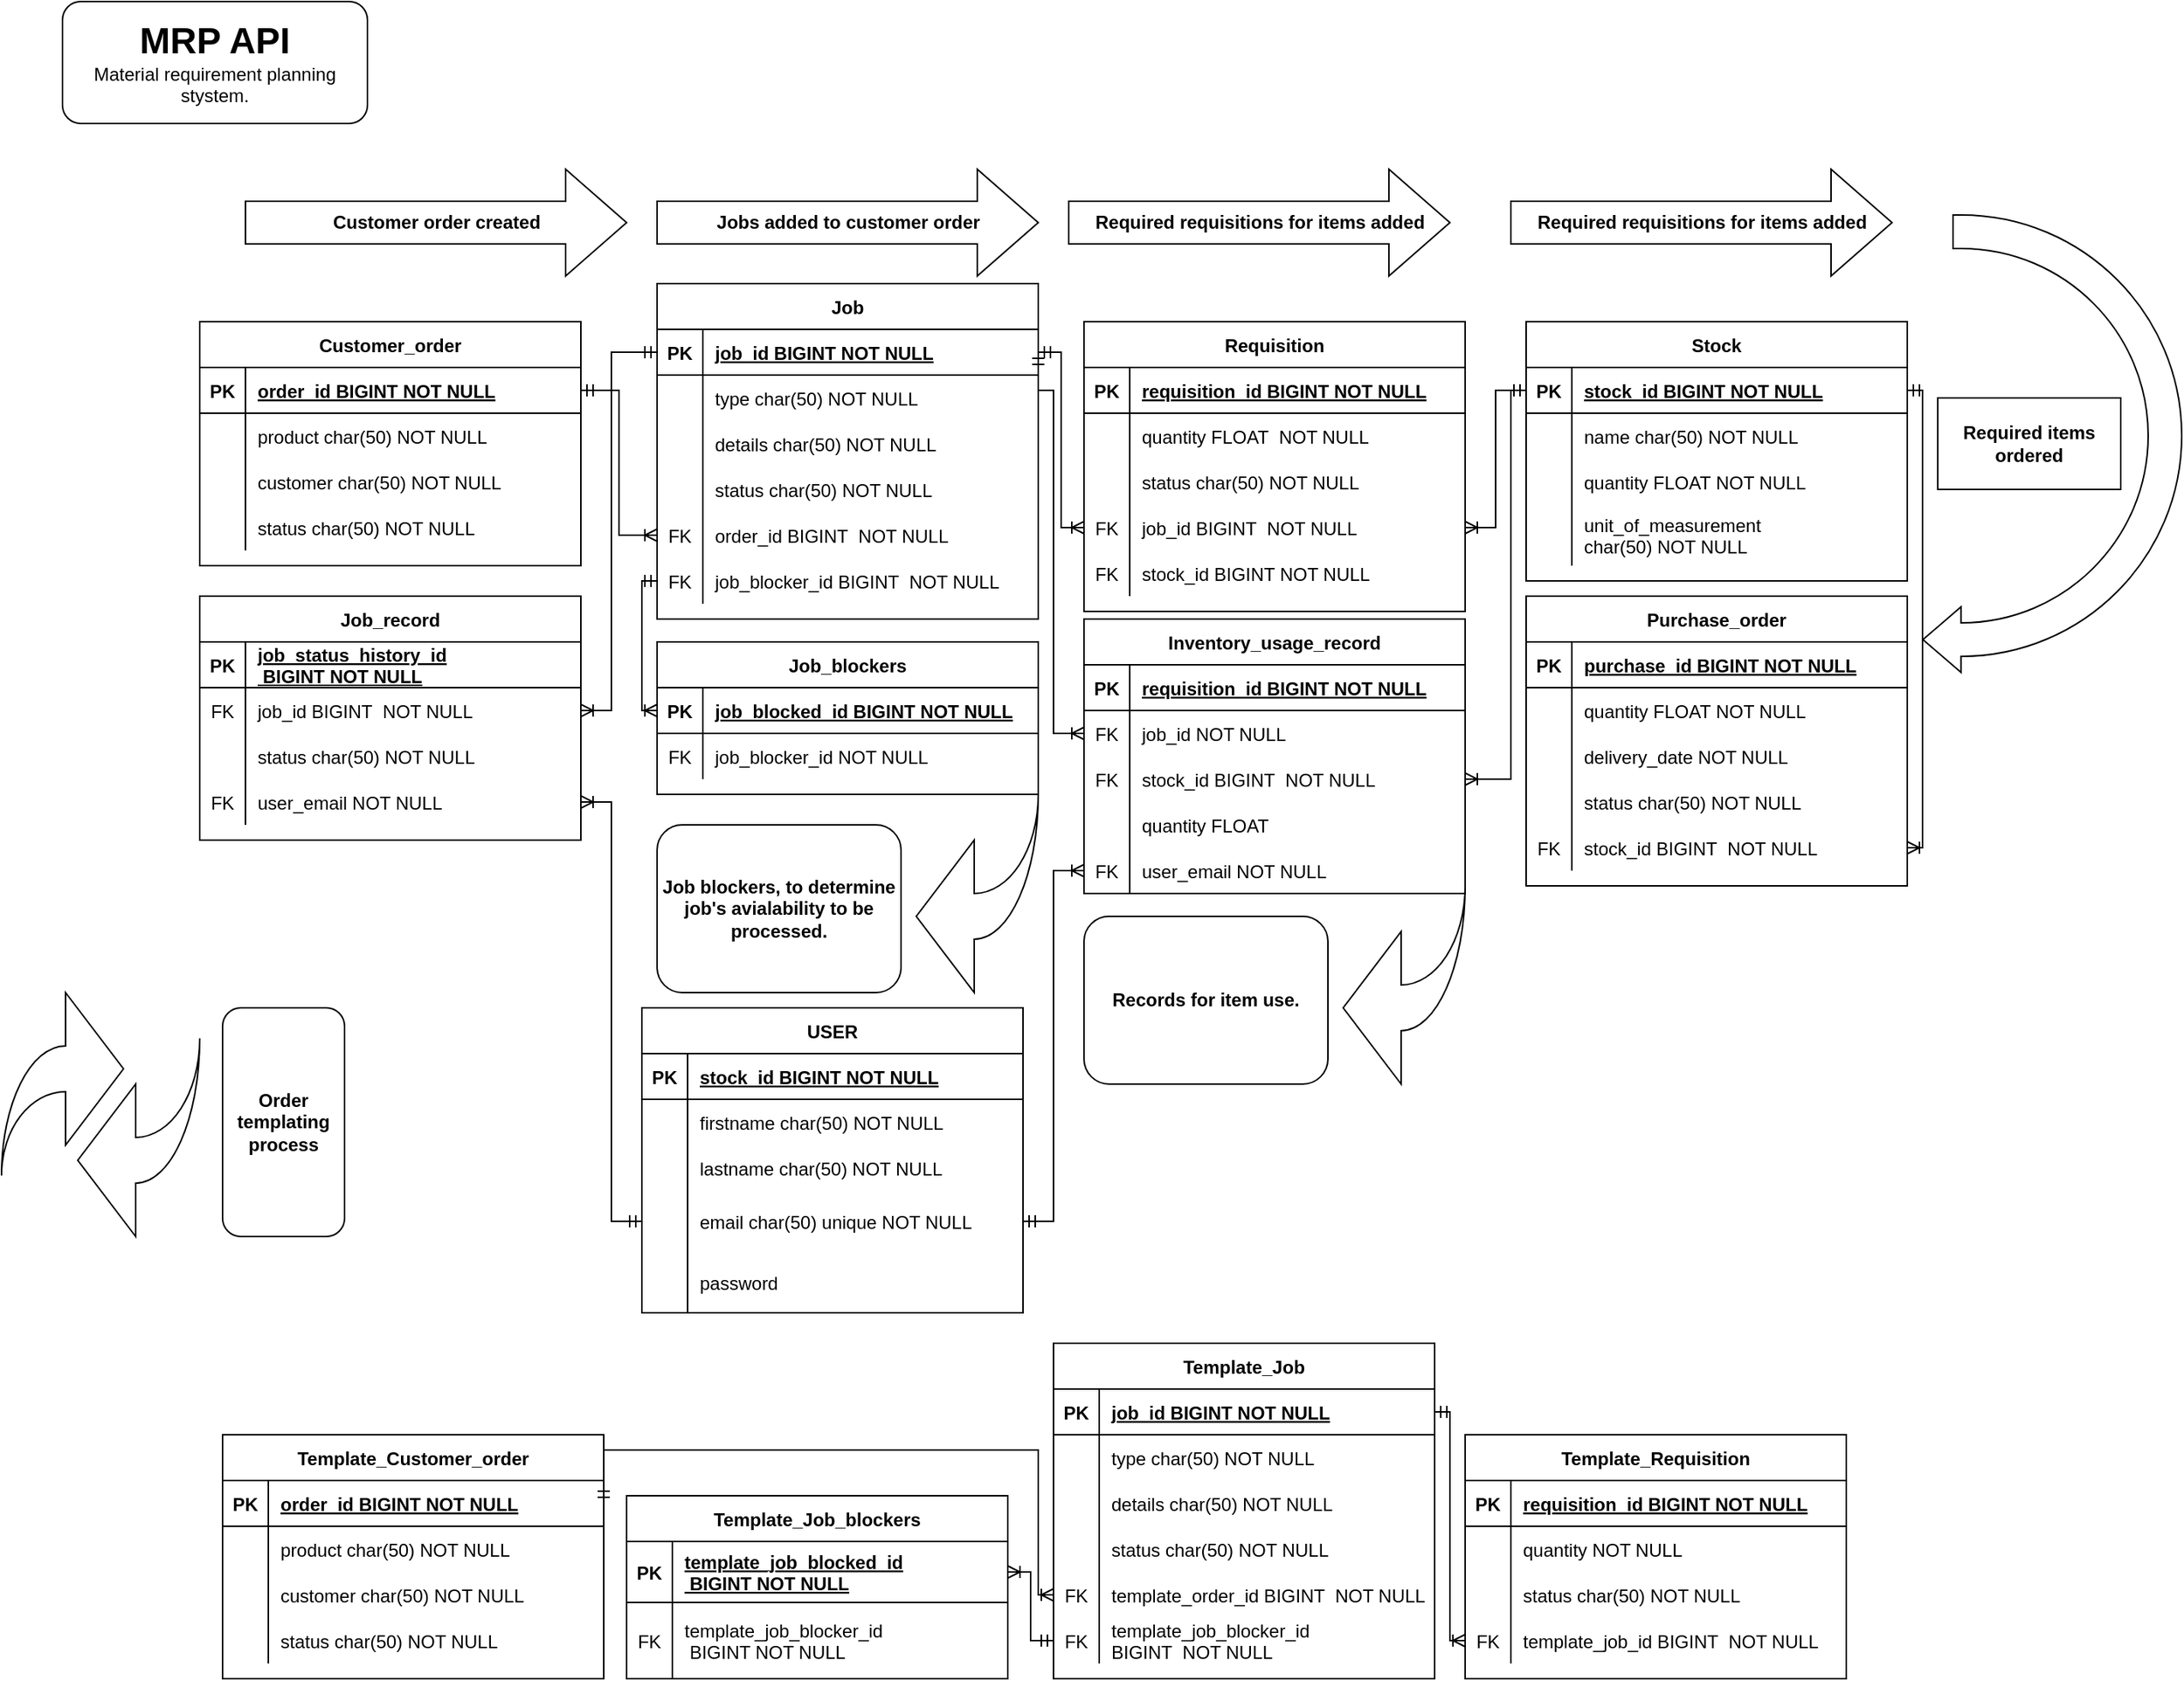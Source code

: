 <mxfile version="24.4.0" type="device">
  <diagram id="R2lEEEUBdFMjLlhIrx00" name="Page-1">
    <mxGraphModel dx="1886" dy="870" grid="1" gridSize="10" guides="1" tooltips="1" connect="1" arrows="1" fold="1" page="1" pageScale="1" pageWidth="850" pageHeight="1100" math="0" shadow="0" extFonts="Permanent Marker^https://fonts.googleapis.com/css?family=Permanent+Marker">
      <root>
        <mxCell id="0" />
        <mxCell id="1" parent="0" />
        <mxCell id="yjCjI1RA0RK06gxf6Pbv-181" value="Customer_order" style="shape=table;startSize=30;container=1;collapsible=1;childLayout=tableLayout;fixedRows=1;rowLines=0;fontStyle=1;align=center;resizeLast=1;" parent="1" vertex="1">
          <mxGeometry x="160" y="210" width="250" height="160" as="geometry" />
        </mxCell>
        <mxCell id="yjCjI1RA0RK06gxf6Pbv-182" value="" style="shape=partialRectangle;collapsible=0;dropTarget=0;pointerEvents=0;fillColor=none;points=[[0,0.5],[1,0.5]];portConstraint=eastwest;top=0;left=0;right=0;bottom=1;" parent="yjCjI1RA0RK06gxf6Pbv-181" vertex="1">
          <mxGeometry y="30" width="250" height="30" as="geometry" />
        </mxCell>
        <mxCell id="yjCjI1RA0RK06gxf6Pbv-183" value="PK" style="shape=partialRectangle;overflow=hidden;connectable=0;fillColor=none;top=0;left=0;bottom=0;right=0;fontStyle=1;" parent="yjCjI1RA0RK06gxf6Pbv-182" vertex="1">
          <mxGeometry width="30" height="30" as="geometry">
            <mxRectangle width="30" height="30" as="alternateBounds" />
          </mxGeometry>
        </mxCell>
        <mxCell id="yjCjI1RA0RK06gxf6Pbv-184" value="order_id BIGINT NOT NULL" style="shape=partialRectangle;overflow=hidden;connectable=0;fillColor=none;top=0;left=0;bottom=0;right=0;align=left;spacingLeft=6;fontStyle=5;" parent="yjCjI1RA0RK06gxf6Pbv-182" vertex="1">
          <mxGeometry x="30" width="220" height="30" as="geometry">
            <mxRectangle width="220" height="30" as="alternateBounds" />
          </mxGeometry>
        </mxCell>
        <mxCell id="yjCjI1RA0RK06gxf6Pbv-185" value="" style="shape=partialRectangle;collapsible=0;dropTarget=0;pointerEvents=0;fillColor=none;points=[[0,0.5],[1,0.5]];portConstraint=eastwest;top=0;left=0;right=0;bottom=0;" parent="yjCjI1RA0RK06gxf6Pbv-181" vertex="1">
          <mxGeometry y="60" width="250" height="30" as="geometry" />
        </mxCell>
        <mxCell id="yjCjI1RA0RK06gxf6Pbv-186" value="" style="shape=partialRectangle;overflow=hidden;connectable=0;fillColor=none;top=0;left=0;bottom=0;right=0;" parent="yjCjI1RA0RK06gxf6Pbv-185" vertex="1">
          <mxGeometry width="30" height="30" as="geometry">
            <mxRectangle width="30" height="30" as="alternateBounds" />
          </mxGeometry>
        </mxCell>
        <mxCell id="yjCjI1RA0RK06gxf6Pbv-187" value="product char(50) NOT NULL" style="shape=partialRectangle;overflow=hidden;connectable=0;fillColor=none;top=0;left=0;bottom=0;right=0;align=left;spacingLeft=6;" parent="yjCjI1RA0RK06gxf6Pbv-185" vertex="1">
          <mxGeometry x="30" width="220" height="30" as="geometry">
            <mxRectangle width="220" height="30" as="alternateBounds" />
          </mxGeometry>
        </mxCell>
        <mxCell id="yjCjI1RA0RK06gxf6Pbv-188" style="shape=partialRectangle;collapsible=0;dropTarget=0;pointerEvents=0;fillColor=none;points=[[0,0.5],[1,0.5]];portConstraint=eastwest;top=0;left=0;right=0;bottom=0;" parent="yjCjI1RA0RK06gxf6Pbv-181" vertex="1">
          <mxGeometry y="90" width="250" height="30" as="geometry" />
        </mxCell>
        <mxCell id="yjCjI1RA0RK06gxf6Pbv-189" style="shape=partialRectangle;overflow=hidden;connectable=0;fillColor=none;top=0;left=0;bottom=0;right=0;" parent="yjCjI1RA0RK06gxf6Pbv-188" vertex="1">
          <mxGeometry width="30" height="30" as="geometry">
            <mxRectangle width="30" height="30" as="alternateBounds" />
          </mxGeometry>
        </mxCell>
        <mxCell id="yjCjI1RA0RK06gxf6Pbv-190" value="customer char(50) NOT NULL" style="shape=partialRectangle;overflow=hidden;connectable=0;fillColor=none;top=0;left=0;bottom=0;right=0;align=left;spacingLeft=6;" parent="yjCjI1RA0RK06gxf6Pbv-188" vertex="1">
          <mxGeometry x="30" width="220" height="30" as="geometry">
            <mxRectangle width="220" height="30" as="alternateBounds" />
          </mxGeometry>
        </mxCell>
        <mxCell id="yjCjI1RA0RK06gxf6Pbv-191" value="" style="shape=partialRectangle;collapsible=0;dropTarget=0;pointerEvents=0;fillColor=none;points=[[0,0.5],[1,0.5]];portConstraint=eastwest;top=0;left=0;right=0;bottom=0;" parent="yjCjI1RA0RK06gxf6Pbv-181" vertex="1">
          <mxGeometry y="120" width="250" height="30" as="geometry" />
        </mxCell>
        <mxCell id="yjCjI1RA0RK06gxf6Pbv-192" value="" style="shape=partialRectangle;overflow=hidden;connectable=0;fillColor=none;top=0;left=0;bottom=0;right=0;" parent="yjCjI1RA0RK06gxf6Pbv-191" vertex="1">
          <mxGeometry width="30" height="30" as="geometry">
            <mxRectangle width="30" height="30" as="alternateBounds" />
          </mxGeometry>
        </mxCell>
        <mxCell id="yjCjI1RA0RK06gxf6Pbv-193" value="status char(50) NOT NULL" style="shape=partialRectangle;overflow=hidden;connectable=0;fillColor=none;top=0;left=0;bottom=0;right=0;align=left;spacingLeft=6;" parent="yjCjI1RA0RK06gxf6Pbv-191" vertex="1">
          <mxGeometry x="30" width="220" height="30" as="geometry">
            <mxRectangle width="220" height="30" as="alternateBounds" />
          </mxGeometry>
        </mxCell>
        <mxCell id="yjCjI1RA0RK06gxf6Pbv-194" value="Job" style="shape=table;startSize=30;container=1;collapsible=1;childLayout=tableLayout;fixedRows=1;rowLines=0;fontStyle=1;align=center;resizeLast=1;" parent="1" vertex="1">
          <mxGeometry x="460" y="185" width="250" height="220" as="geometry" />
        </mxCell>
        <mxCell id="yjCjI1RA0RK06gxf6Pbv-195" value="" style="shape=partialRectangle;collapsible=0;dropTarget=0;pointerEvents=0;fillColor=none;points=[[0,0.5],[1,0.5]];portConstraint=eastwest;top=0;left=0;right=0;bottom=1;" parent="yjCjI1RA0RK06gxf6Pbv-194" vertex="1">
          <mxGeometry y="30" width="250" height="30" as="geometry" />
        </mxCell>
        <mxCell id="yjCjI1RA0RK06gxf6Pbv-196" value="PK" style="shape=partialRectangle;overflow=hidden;connectable=0;fillColor=none;top=0;left=0;bottom=0;right=0;fontStyle=1;" parent="yjCjI1RA0RK06gxf6Pbv-195" vertex="1">
          <mxGeometry width="30" height="30" as="geometry">
            <mxRectangle width="30" height="30" as="alternateBounds" />
          </mxGeometry>
        </mxCell>
        <mxCell id="yjCjI1RA0RK06gxf6Pbv-197" value="job_id BIGINT NOT NULL" style="shape=partialRectangle;overflow=hidden;connectable=0;fillColor=none;top=0;left=0;bottom=0;right=0;align=left;spacingLeft=6;fontStyle=5;" parent="yjCjI1RA0RK06gxf6Pbv-195" vertex="1">
          <mxGeometry x="30" width="220" height="30" as="geometry">
            <mxRectangle width="220" height="30" as="alternateBounds" />
          </mxGeometry>
        </mxCell>
        <mxCell id="yjCjI1RA0RK06gxf6Pbv-198" value="" style="shape=partialRectangle;collapsible=0;dropTarget=0;pointerEvents=0;fillColor=none;points=[[0,0.5],[1,0.5]];portConstraint=eastwest;top=0;left=0;right=0;bottom=0;" parent="yjCjI1RA0RK06gxf6Pbv-194" vertex="1">
          <mxGeometry y="60" width="250" height="30" as="geometry" />
        </mxCell>
        <mxCell id="yjCjI1RA0RK06gxf6Pbv-199" value="" style="shape=partialRectangle;overflow=hidden;connectable=0;fillColor=none;top=0;left=0;bottom=0;right=0;" parent="yjCjI1RA0RK06gxf6Pbv-198" vertex="1">
          <mxGeometry width="30" height="30" as="geometry">
            <mxRectangle width="30" height="30" as="alternateBounds" />
          </mxGeometry>
        </mxCell>
        <mxCell id="yjCjI1RA0RK06gxf6Pbv-200" value="type char(50) NOT NULL" style="shape=partialRectangle;overflow=hidden;connectable=0;fillColor=none;top=0;left=0;bottom=0;right=0;align=left;spacingLeft=6;" parent="yjCjI1RA0RK06gxf6Pbv-198" vertex="1">
          <mxGeometry x="30" width="220" height="30" as="geometry">
            <mxRectangle width="220" height="30" as="alternateBounds" />
          </mxGeometry>
        </mxCell>
        <mxCell id="yjCjI1RA0RK06gxf6Pbv-201" style="shape=partialRectangle;collapsible=0;dropTarget=0;pointerEvents=0;fillColor=none;points=[[0,0.5],[1,0.5]];portConstraint=eastwest;top=0;left=0;right=0;bottom=0;" parent="yjCjI1RA0RK06gxf6Pbv-194" vertex="1">
          <mxGeometry y="90" width="250" height="30" as="geometry" />
        </mxCell>
        <mxCell id="yjCjI1RA0RK06gxf6Pbv-202" style="shape=partialRectangle;overflow=hidden;connectable=0;fillColor=none;top=0;left=0;bottom=0;right=0;" parent="yjCjI1RA0RK06gxf6Pbv-201" vertex="1">
          <mxGeometry width="30" height="30" as="geometry">
            <mxRectangle width="30" height="30" as="alternateBounds" />
          </mxGeometry>
        </mxCell>
        <mxCell id="yjCjI1RA0RK06gxf6Pbv-203" value="details char(50) NOT NULL" style="shape=partialRectangle;overflow=hidden;connectable=0;fillColor=none;top=0;left=0;bottom=0;right=0;align=left;spacingLeft=6;" parent="yjCjI1RA0RK06gxf6Pbv-201" vertex="1">
          <mxGeometry x="30" width="220" height="30" as="geometry">
            <mxRectangle width="220" height="30" as="alternateBounds" />
          </mxGeometry>
        </mxCell>
        <mxCell id="yjCjI1RA0RK06gxf6Pbv-204" value="" style="shape=partialRectangle;collapsible=0;dropTarget=0;pointerEvents=0;fillColor=none;points=[[0,0.5],[1,0.5]];portConstraint=eastwest;top=0;left=0;right=0;bottom=0;" parent="yjCjI1RA0RK06gxf6Pbv-194" vertex="1">
          <mxGeometry y="120" width="250" height="30" as="geometry" />
        </mxCell>
        <mxCell id="yjCjI1RA0RK06gxf6Pbv-205" value="" style="shape=partialRectangle;overflow=hidden;connectable=0;fillColor=none;top=0;left=0;bottom=0;right=0;" parent="yjCjI1RA0RK06gxf6Pbv-204" vertex="1">
          <mxGeometry width="30" height="30" as="geometry">
            <mxRectangle width="30" height="30" as="alternateBounds" />
          </mxGeometry>
        </mxCell>
        <mxCell id="yjCjI1RA0RK06gxf6Pbv-206" value="status char(50) NOT NULL" style="shape=partialRectangle;overflow=hidden;connectable=0;fillColor=none;top=0;left=0;bottom=0;right=0;align=left;spacingLeft=6;" parent="yjCjI1RA0RK06gxf6Pbv-204" vertex="1">
          <mxGeometry x="30" width="220" height="30" as="geometry">
            <mxRectangle width="220" height="30" as="alternateBounds" />
          </mxGeometry>
        </mxCell>
        <mxCell id="yjCjI1RA0RK06gxf6Pbv-207" style="shape=partialRectangle;collapsible=0;dropTarget=0;pointerEvents=0;fillColor=none;points=[[0,0.5],[1,0.5]];portConstraint=eastwest;top=0;left=0;right=0;bottom=0;" parent="yjCjI1RA0RK06gxf6Pbv-194" vertex="1">
          <mxGeometry y="150" width="250" height="30" as="geometry" />
        </mxCell>
        <mxCell id="yjCjI1RA0RK06gxf6Pbv-208" value="FK" style="shape=partialRectangle;overflow=hidden;connectable=0;fillColor=none;top=0;left=0;bottom=0;right=0;" parent="yjCjI1RA0RK06gxf6Pbv-207" vertex="1">
          <mxGeometry width="30" height="30" as="geometry">
            <mxRectangle width="30" height="30" as="alternateBounds" />
          </mxGeometry>
        </mxCell>
        <mxCell id="yjCjI1RA0RK06gxf6Pbv-209" value="order_id BIGINT  NOT NULL" style="shape=partialRectangle;overflow=hidden;connectable=0;fillColor=none;top=0;left=0;bottom=0;right=0;align=left;spacingLeft=6;" parent="yjCjI1RA0RK06gxf6Pbv-207" vertex="1">
          <mxGeometry x="30" width="220" height="30" as="geometry">
            <mxRectangle width="220" height="30" as="alternateBounds" />
          </mxGeometry>
        </mxCell>
        <mxCell id="yjCjI1RA0RK06gxf6Pbv-210" style="shape=partialRectangle;collapsible=0;dropTarget=0;pointerEvents=0;fillColor=none;points=[[0,0.5],[1,0.5]];portConstraint=eastwest;top=0;left=0;right=0;bottom=0;" parent="yjCjI1RA0RK06gxf6Pbv-194" vertex="1">
          <mxGeometry y="180" width="250" height="30" as="geometry" />
        </mxCell>
        <mxCell id="yjCjI1RA0RK06gxf6Pbv-211" value="FK" style="shape=partialRectangle;overflow=hidden;connectable=0;fillColor=none;top=0;left=0;bottom=0;right=0;" parent="yjCjI1RA0RK06gxf6Pbv-210" vertex="1">
          <mxGeometry width="30" height="30" as="geometry">
            <mxRectangle width="30" height="30" as="alternateBounds" />
          </mxGeometry>
        </mxCell>
        <mxCell id="yjCjI1RA0RK06gxf6Pbv-212" value="job_blocker_id BIGINT  NOT NULL" style="shape=partialRectangle;overflow=hidden;connectable=0;fillColor=none;top=0;left=0;bottom=0;right=0;align=left;spacingLeft=6;" parent="yjCjI1RA0RK06gxf6Pbv-210" vertex="1">
          <mxGeometry x="30" width="220" height="30" as="geometry">
            <mxRectangle width="220" height="30" as="alternateBounds" />
          </mxGeometry>
        </mxCell>
        <mxCell id="yjCjI1RA0RK06gxf6Pbv-213" value="" style="edgeStyle=orthogonalEdgeStyle;fontSize=12;html=1;endArrow=ERoneToMany;startArrow=ERmandOne;rounded=0;exitX=1;exitY=0.5;exitDx=0;exitDy=0;entryX=0;entryY=0.5;entryDx=0;entryDy=0;" parent="1" source="yjCjI1RA0RK06gxf6Pbv-182" target="yjCjI1RA0RK06gxf6Pbv-207" edge="1">
          <mxGeometry width="100" height="100" relative="1" as="geometry">
            <mxPoint x="790" y="180" as="sourcePoint" />
            <mxPoint x="890" y="80" as="targetPoint" />
          </mxGeometry>
        </mxCell>
        <mxCell id="yjCjI1RA0RK06gxf6Pbv-214" value="Requisition" style="shape=table;startSize=30;container=1;collapsible=1;childLayout=tableLayout;fixedRows=1;rowLines=0;fontStyle=1;align=center;resizeLast=1;" parent="1" vertex="1">
          <mxGeometry x="740" y="210" width="250" height="190" as="geometry" />
        </mxCell>
        <mxCell id="yjCjI1RA0RK06gxf6Pbv-215" value="" style="shape=partialRectangle;collapsible=0;dropTarget=0;pointerEvents=0;fillColor=none;points=[[0,0.5],[1,0.5]];portConstraint=eastwest;top=0;left=0;right=0;bottom=1;" parent="yjCjI1RA0RK06gxf6Pbv-214" vertex="1">
          <mxGeometry y="30" width="250" height="30" as="geometry" />
        </mxCell>
        <mxCell id="yjCjI1RA0RK06gxf6Pbv-216" value="PK" style="shape=partialRectangle;overflow=hidden;connectable=0;fillColor=none;top=0;left=0;bottom=0;right=0;fontStyle=1;" parent="yjCjI1RA0RK06gxf6Pbv-215" vertex="1">
          <mxGeometry width="30" height="30" as="geometry">
            <mxRectangle width="30" height="30" as="alternateBounds" />
          </mxGeometry>
        </mxCell>
        <mxCell id="yjCjI1RA0RK06gxf6Pbv-217" value="requisition_id BIGINT NOT NULL" style="shape=partialRectangle;overflow=hidden;connectable=0;fillColor=none;top=0;left=0;bottom=0;right=0;align=left;spacingLeft=6;fontStyle=5;" parent="yjCjI1RA0RK06gxf6Pbv-215" vertex="1">
          <mxGeometry x="30" width="220" height="30" as="geometry">
            <mxRectangle width="220" height="30" as="alternateBounds" />
          </mxGeometry>
        </mxCell>
        <mxCell id="yjCjI1RA0RK06gxf6Pbv-218" value="" style="shape=partialRectangle;collapsible=0;dropTarget=0;pointerEvents=0;fillColor=none;points=[[0,0.5],[1,0.5]];portConstraint=eastwest;top=0;left=0;right=0;bottom=0;" parent="yjCjI1RA0RK06gxf6Pbv-214" vertex="1">
          <mxGeometry y="60" width="250" height="30" as="geometry" />
        </mxCell>
        <mxCell id="yjCjI1RA0RK06gxf6Pbv-219" value="" style="shape=partialRectangle;overflow=hidden;connectable=0;fillColor=none;top=0;left=0;bottom=0;right=0;" parent="yjCjI1RA0RK06gxf6Pbv-218" vertex="1">
          <mxGeometry width="30" height="30" as="geometry">
            <mxRectangle width="30" height="30" as="alternateBounds" />
          </mxGeometry>
        </mxCell>
        <mxCell id="yjCjI1RA0RK06gxf6Pbv-220" value="quantity FLOAT  NOT NULL" style="shape=partialRectangle;overflow=hidden;connectable=0;fillColor=none;top=0;left=0;bottom=0;right=0;align=left;spacingLeft=6;" parent="yjCjI1RA0RK06gxf6Pbv-218" vertex="1">
          <mxGeometry x="30" width="220" height="30" as="geometry">
            <mxRectangle width="220" height="30" as="alternateBounds" />
          </mxGeometry>
        </mxCell>
        <mxCell id="yjCjI1RA0RK06gxf6Pbv-221" value="" style="shape=partialRectangle;collapsible=0;dropTarget=0;pointerEvents=0;fillColor=none;points=[[0,0.5],[1,0.5]];portConstraint=eastwest;top=0;left=0;right=0;bottom=0;" parent="yjCjI1RA0RK06gxf6Pbv-214" vertex="1">
          <mxGeometry y="90" width="250" height="30" as="geometry" />
        </mxCell>
        <mxCell id="yjCjI1RA0RK06gxf6Pbv-222" value="" style="shape=partialRectangle;overflow=hidden;connectable=0;fillColor=none;top=0;left=0;bottom=0;right=0;" parent="yjCjI1RA0RK06gxf6Pbv-221" vertex="1">
          <mxGeometry width="30" height="30" as="geometry">
            <mxRectangle width="30" height="30" as="alternateBounds" />
          </mxGeometry>
        </mxCell>
        <mxCell id="yjCjI1RA0RK06gxf6Pbv-223" value="status char(50) NOT NULL" style="shape=partialRectangle;overflow=hidden;connectable=0;fillColor=none;top=0;left=0;bottom=0;right=0;align=left;spacingLeft=6;" parent="yjCjI1RA0RK06gxf6Pbv-221" vertex="1">
          <mxGeometry x="30" width="220" height="30" as="geometry">
            <mxRectangle width="220" height="30" as="alternateBounds" />
          </mxGeometry>
        </mxCell>
        <mxCell id="yjCjI1RA0RK06gxf6Pbv-224" style="shape=partialRectangle;collapsible=0;dropTarget=0;pointerEvents=0;fillColor=none;points=[[0,0.5],[1,0.5]];portConstraint=eastwest;top=0;left=0;right=0;bottom=0;" parent="yjCjI1RA0RK06gxf6Pbv-214" vertex="1">
          <mxGeometry y="120" width="250" height="30" as="geometry" />
        </mxCell>
        <mxCell id="yjCjI1RA0RK06gxf6Pbv-225" value="FK" style="shape=partialRectangle;overflow=hidden;connectable=0;fillColor=none;top=0;left=0;bottom=0;right=0;" parent="yjCjI1RA0RK06gxf6Pbv-224" vertex="1">
          <mxGeometry width="30" height="30" as="geometry">
            <mxRectangle width="30" height="30" as="alternateBounds" />
          </mxGeometry>
        </mxCell>
        <mxCell id="yjCjI1RA0RK06gxf6Pbv-226" value="job_id BIGINT  NOT NULL" style="shape=partialRectangle;overflow=hidden;connectable=0;fillColor=none;top=0;left=0;bottom=0;right=0;align=left;spacingLeft=6;" parent="yjCjI1RA0RK06gxf6Pbv-224" vertex="1">
          <mxGeometry x="30" width="220" height="30" as="geometry">
            <mxRectangle width="220" height="30" as="alternateBounds" />
          </mxGeometry>
        </mxCell>
        <mxCell id="uH6Mk_qJ-xZEQmC_xxhU-4" style="shape=partialRectangle;collapsible=0;dropTarget=0;pointerEvents=0;fillColor=none;points=[[0,0.5],[1,0.5]];portConstraint=eastwest;top=0;left=0;right=0;bottom=0;" parent="yjCjI1RA0RK06gxf6Pbv-214" vertex="1">
          <mxGeometry y="150" width="250" height="30" as="geometry" />
        </mxCell>
        <mxCell id="uH6Mk_qJ-xZEQmC_xxhU-5" value="FK" style="shape=partialRectangle;overflow=hidden;connectable=0;fillColor=none;top=0;left=0;bottom=0;right=0;" parent="uH6Mk_qJ-xZEQmC_xxhU-4" vertex="1">
          <mxGeometry width="30" height="30" as="geometry">
            <mxRectangle width="30" height="30" as="alternateBounds" />
          </mxGeometry>
        </mxCell>
        <mxCell id="uH6Mk_qJ-xZEQmC_xxhU-6" value="stock_id BIGINT NOT NULL" style="shape=partialRectangle;overflow=hidden;connectable=0;fillColor=none;top=0;left=0;bottom=0;right=0;align=left;spacingLeft=6;" parent="uH6Mk_qJ-xZEQmC_xxhU-4" vertex="1">
          <mxGeometry x="30" width="220" height="30" as="geometry">
            <mxRectangle width="220" height="30" as="alternateBounds" />
          </mxGeometry>
        </mxCell>
        <mxCell id="yjCjI1RA0RK06gxf6Pbv-227" value="" style="edgeStyle=orthogonalEdgeStyle;fontSize=12;html=1;endArrow=ERoneToMany;startArrow=ERmandOne;rounded=0;entryX=0;entryY=0.5;entryDx=0;entryDy=0;exitX=1;exitY=0.5;exitDx=0;exitDy=0;" parent="1" source="yjCjI1RA0RK06gxf6Pbv-195" target="yjCjI1RA0RK06gxf6Pbv-224" edge="1">
          <mxGeometry width="100" height="100" relative="1" as="geometry">
            <mxPoint x="790" y="180" as="sourcePoint" />
            <mxPoint x="890" y="80" as="targetPoint" />
          </mxGeometry>
        </mxCell>
        <mxCell id="yjCjI1RA0RK06gxf6Pbv-228" value="Job_blockers" style="shape=table;startSize=30;container=1;collapsible=1;childLayout=tableLayout;fixedRows=1;rowLines=0;fontStyle=1;align=center;resizeLast=1;" parent="1" vertex="1">
          <mxGeometry x="460" y="420" width="250" height="100" as="geometry" />
        </mxCell>
        <mxCell id="yjCjI1RA0RK06gxf6Pbv-229" value="" style="shape=partialRectangle;collapsible=0;dropTarget=0;pointerEvents=0;fillColor=none;points=[[0,0.5],[1,0.5]];portConstraint=eastwest;top=0;left=0;right=0;bottom=1;" parent="yjCjI1RA0RK06gxf6Pbv-228" vertex="1">
          <mxGeometry y="30" width="250" height="30" as="geometry" />
        </mxCell>
        <mxCell id="yjCjI1RA0RK06gxf6Pbv-230" value="PK" style="shape=partialRectangle;overflow=hidden;connectable=0;fillColor=none;top=0;left=0;bottom=0;right=0;fontStyle=1;" parent="yjCjI1RA0RK06gxf6Pbv-229" vertex="1">
          <mxGeometry width="30" height="30" as="geometry">
            <mxRectangle width="30" height="30" as="alternateBounds" />
          </mxGeometry>
        </mxCell>
        <mxCell id="yjCjI1RA0RK06gxf6Pbv-231" value="job_blocked_id BIGINT NOT NULL" style="shape=partialRectangle;overflow=hidden;connectable=0;fillColor=none;top=0;left=0;bottom=0;right=0;align=left;spacingLeft=6;fontStyle=5;" parent="yjCjI1RA0RK06gxf6Pbv-229" vertex="1">
          <mxGeometry x="30" width="220" height="30" as="geometry">
            <mxRectangle width="220" height="30" as="alternateBounds" />
          </mxGeometry>
        </mxCell>
        <mxCell id="yjCjI1RA0RK06gxf6Pbv-232" value="" style="shape=partialRectangle;collapsible=0;dropTarget=0;pointerEvents=0;fillColor=none;points=[[0,0.5],[1,0.5]];portConstraint=eastwest;top=0;left=0;right=0;bottom=0;" parent="yjCjI1RA0RK06gxf6Pbv-228" vertex="1">
          <mxGeometry y="60" width="250" height="30" as="geometry" />
        </mxCell>
        <mxCell id="yjCjI1RA0RK06gxf6Pbv-233" value="FK" style="shape=partialRectangle;overflow=hidden;connectable=0;fillColor=none;top=0;left=0;bottom=0;right=0;" parent="yjCjI1RA0RK06gxf6Pbv-232" vertex="1">
          <mxGeometry width="30" height="30" as="geometry">
            <mxRectangle width="30" height="30" as="alternateBounds" />
          </mxGeometry>
        </mxCell>
        <mxCell id="yjCjI1RA0RK06gxf6Pbv-234" value="job_blocker_id NOT NULL" style="shape=partialRectangle;overflow=hidden;connectable=0;fillColor=none;top=0;left=0;bottom=0;right=0;align=left;spacingLeft=6;" parent="yjCjI1RA0RK06gxf6Pbv-232" vertex="1">
          <mxGeometry x="30" width="220" height="30" as="geometry">
            <mxRectangle width="220" height="30" as="alternateBounds" />
          </mxGeometry>
        </mxCell>
        <mxCell id="yjCjI1RA0RK06gxf6Pbv-235" value="" style="edgeStyle=orthogonalEdgeStyle;fontSize=12;html=1;endArrow=ERoneToMany;startArrow=ERmandOne;rounded=0;exitX=0;exitY=0.5;exitDx=0;exitDy=0;entryX=0;entryY=0.5;entryDx=0;entryDy=0;" parent="1" source="yjCjI1RA0RK06gxf6Pbv-210" target="yjCjI1RA0RK06gxf6Pbv-229" edge="1">
          <mxGeometry width="100" height="100" relative="1" as="geometry">
            <mxPoint x="270" y="590" as="sourcePoint" />
            <mxPoint x="370" y="490" as="targetPoint" />
          </mxGeometry>
        </mxCell>
        <mxCell id="yjCjI1RA0RK06gxf6Pbv-236" value="Stock" style="shape=table;startSize=30;container=1;collapsible=1;childLayout=tableLayout;fixedRows=1;rowLines=0;fontStyle=1;align=center;resizeLast=1;" parent="1" vertex="1">
          <mxGeometry x="1030" y="210" width="250" height="170" as="geometry" />
        </mxCell>
        <mxCell id="yjCjI1RA0RK06gxf6Pbv-237" value="" style="shape=partialRectangle;collapsible=0;dropTarget=0;pointerEvents=0;fillColor=none;points=[[0,0.5],[1,0.5]];portConstraint=eastwest;top=0;left=0;right=0;bottom=1;" parent="yjCjI1RA0RK06gxf6Pbv-236" vertex="1">
          <mxGeometry y="30" width="250" height="30" as="geometry" />
        </mxCell>
        <mxCell id="yjCjI1RA0RK06gxf6Pbv-238" value="PK" style="shape=partialRectangle;overflow=hidden;connectable=0;fillColor=none;top=0;left=0;bottom=0;right=0;fontStyle=1;" parent="yjCjI1RA0RK06gxf6Pbv-237" vertex="1">
          <mxGeometry width="30" height="30" as="geometry">
            <mxRectangle width="30" height="30" as="alternateBounds" />
          </mxGeometry>
        </mxCell>
        <mxCell id="yjCjI1RA0RK06gxf6Pbv-239" value="stock_id BIGINT NOT NULL" style="shape=partialRectangle;overflow=hidden;connectable=0;fillColor=none;top=0;left=0;bottom=0;right=0;align=left;spacingLeft=6;fontStyle=5;" parent="yjCjI1RA0RK06gxf6Pbv-237" vertex="1">
          <mxGeometry x="30" width="220" height="30" as="geometry">
            <mxRectangle width="220" height="30" as="alternateBounds" />
          </mxGeometry>
        </mxCell>
        <mxCell id="yjCjI1RA0RK06gxf6Pbv-240" value="" style="shape=partialRectangle;collapsible=0;dropTarget=0;pointerEvents=0;fillColor=none;points=[[0,0.5],[1,0.5]];portConstraint=eastwest;top=0;left=0;right=0;bottom=0;" parent="yjCjI1RA0RK06gxf6Pbv-236" vertex="1">
          <mxGeometry y="60" width="250" height="30" as="geometry" />
        </mxCell>
        <mxCell id="yjCjI1RA0RK06gxf6Pbv-241" value="" style="shape=partialRectangle;overflow=hidden;connectable=0;fillColor=none;top=0;left=0;bottom=0;right=0;" parent="yjCjI1RA0RK06gxf6Pbv-240" vertex="1">
          <mxGeometry width="30" height="30" as="geometry">
            <mxRectangle width="30" height="30" as="alternateBounds" />
          </mxGeometry>
        </mxCell>
        <mxCell id="yjCjI1RA0RK06gxf6Pbv-242" value="name char(50) NOT NULL" style="shape=partialRectangle;overflow=hidden;connectable=0;fillColor=none;top=0;left=0;bottom=0;right=0;align=left;spacingLeft=6;" parent="yjCjI1RA0RK06gxf6Pbv-240" vertex="1">
          <mxGeometry x="30" width="220" height="30" as="geometry">
            <mxRectangle width="220" height="30" as="alternateBounds" />
          </mxGeometry>
        </mxCell>
        <mxCell id="yjCjI1RA0RK06gxf6Pbv-243" value="" style="shape=partialRectangle;collapsible=0;dropTarget=0;pointerEvents=0;fillColor=none;points=[[0,0.5],[1,0.5]];portConstraint=eastwest;top=0;left=0;right=0;bottom=0;" parent="yjCjI1RA0RK06gxf6Pbv-236" vertex="1">
          <mxGeometry y="90" width="250" height="30" as="geometry" />
        </mxCell>
        <mxCell id="yjCjI1RA0RK06gxf6Pbv-244" value="" style="shape=partialRectangle;overflow=hidden;connectable=0;fillColor=none;top=0;left=0;bottom=0;right=0;" parent="yjCjI1RA0RK06gxf6Pbv-243" vertex="1">
          <mxGeometry width="30" height="30" as="geometry">
            <mxRectangle width="30" height="30" as="alternateBounds" />
          </mxGeometry>
        </mxCell>
        <mxCell id="yjCjI1RA0RK06gxf6Pbv-245" value="quantity FLOAT NOT NULL" style="shape=partialRectangle;overflow=hidden;connectable=0;fillColor=none;top=0;left=0;bottom=0;right=0;align=left;spacingLeft=6;" parent="yjCjI1RA0RK06gxf6Pbv-243" vertex="1">
          <mxGeometry x="30" width="220" height="30" as="geometry">
            <mxRectangle width="220" height="30" as="alternateBounds" />
          </mxGeometry>
        </mxCell>
        <mxCell id="yjCjI1RA0RK06gxf6Pbv-246" style="shape=partialRectangle;collapsible=0;dropTarget=0;pointerEvents=0;fillColor=none;points=[[0,0.5],[1,0.5]];portConstraint=eastwest;top=0;left=0;right=0;bottom=0;" parent="yjCjI1RA0RK06gxf6Pbv-236" vertex="1">
          <mxGeometry y="120" width="250" height="40" as="geometry" />
        </mxCell>
        <mxCell id="yjCjI1RA0RK06gxf6Pbv-247" value="" style="shape=partialRectangle;overflow=hidden;connectable=0;fillColor=none;top=0;left=0;bottom=0;right=0;" parent="yjCjI1RA0RK06gxf6Pbv-246" vertex="1">
          <mxGeometry width="30" height="40" as="geometry">
            <mxRectangle width="30" height="40" as="alternateBounds" />
          </mxGeometry>
        </mxCell>
        <mxCell id="yjCjI1RA0RK06gxf6Pbv-248" value="unit_of_measurement &#xa;char(50) NOT NULL" style="shape=partialRectangle;overflow=hidden;connectable=0;fillColor=none;top=0;left=0;bottom=0;right=0;align=left;spacingLeft=6;" parent="yjCjI1RA0RK06gxf6Pbv-246" vertex="1">
          <mxGeometry x="30" width="220" height="40" as="geometry">
            <mxRectangle width="220" height="40" as="alternateBounds" />
          </mxGeometry>
        </mxCell>
        <mxCell id="yjCjI1RA0RK06gxf6Pbv-249" value="Purchase_order" style="shape=table;startSize=30;container=1;collapsible=1;childLayout=tableLayout;fixedRows=1;rowLines=0;fontStyle=1;align=center;resizeLast=1;" parent="1" vertex="1">
          <mxGeometry x="1030" y="390" width="250" height="190" as="geometry" />
        </mxCell>
        <mxCell id="yjCjI1RA0RK06gxf6Pbv-250" value="" style="shape=partialRectangle;collapsible=0;dropTarget=0;pointerEvents=0;fillColor=none;points=[[0,0.5],[1,0.5]];portConstraint=eastwest;top=0;left=0;right=0;bottom=1;" parent="yjCjI1RA0RK06gxf6Pbv-249" vertex="1">
          <mxGeometry y="30" width="250" height="30" as="geometry" />
        </mxCell>
        <mxCell id="yjCjI1RA0RK06gxf6Pbv-251" value="PK" style="shape=partialRectangle;overflow=hidden;connectable=0;fillColor=none;top=0;left=0;bottom=0;right=0;fontStyle=1;" parent="yjCjI1RA0RK06gxf6Pbv-250" vertex="1">
          <mxGeometry width="30" height="30" as="geometry">
            <mxRectangle width="30" height="30" as="alternateBounds" />
          </mxGeometry>
        </mxCell>
        <mxCell id="yjCjI1RA0RK06gxf6Pbv-252" value="purchase_id BIGINT NOT NULL" style="shape=partialRectangle;overflow=hidden;connectable=0;fillColor=none;top=0;left=0;bottom=0;right=0;align=left;spacingLeft=6;fontStyle=5;" parent="yjCjI1RA0RK06gxf6Pbv-250" vertex="1">
          <mxGeometry x="30" width="220" height="30" as="geometry">
            <mxRectangle width="220" height="30" as="alternateBounds" />
          </mxGeometry>
        </mxCell>
        <mxCell id="yjCjI1RA0RK06gxf6Pbv-253" value="" style="shape=partialRectangle;collapsible=0;dropTarget=0;pointerEvents=0;fillColor=none;points=[[0,0.5],[1,0.5]];portConstraint=eastwest;top=0;left=0;right=0;bottom=0;" parent="yjCjI1RA0RK06gxf6Pbv-249" vertex="1">
          <mxGeometry y="60" width="250" height="30" as="geometry" />
        </mxCell>
        <mxCell id="yjCjI1RA0RK06gxf6Pbv-254" value="" style="shape=partialRectangle;overflow=hidden;connectable=0;fillColor=none;top=0;left=0;bottom=0;right=0;" parent="yjCjI1RA0RK06gxf6Pbv-253" vertex="1">
          <mxGeometry width="30" height="30" as="geometry">
            <mxRectangle width="30" height="30" as="alternateBounds" />
          </mxGeometry>
        </mxCell>
        <mxCell id="yjCjI1RA0RK06gxf6Pbv-255" value="quantity FLOAT NOT NULL" style="shape=partialRectangle;overflow=hidden;connectable=0;fillColor=none;top=0;left=0;bottom=0;right=0;align=left;spacingLeft=6;" parent="yjCjI1RA0RK06gxf6Pbv-253" vertex="1">
          <mxGeometry x="30" width="220" height="30" as="geometry">
            <mxRectangle width="220" height="30" as="alternateBounds" />
          </mxGeometry>
        </mxCell>
        <mxCell id="yjCjI1RA0RK06gxf6Pbv-256" style="shape=partialRectangle;collapsible=0;dropTarget=0;pointerEvents=0;fillColor=none;points=[[0,0.5],[1,0.5]];portConstraint=eastwest;top=0;left=0;right=0;bottom=0;" parent="yjCjI1RA0RK06gxf6Pbv-249" vertex="1">
          <mxGeometry y="90" width="250" height="30" as="geometry" />
        </mxCell>
        <mxCell id="yjCjI1RA0RK06gxf6Pbv-257" value="" style="shape=partialRectangle;overflow=hidden;connectable=0;fillColor=none;top=0;left=0;bottom=0;right=0;" parent="yjCjI1RA0RK06gxf6Pbv-256" vertex="1">
          <mxGeometry width="30" height="30" as="geometry">
            <mxRectangle width="30" height="30" as="alternateBounds" />
          </mxGeometry>
        </mxCell>
        <mxCell id="yjCjI1RA0RK06gxf6Pbv-258" value="delivery_date NOT NULL" style="shape=partialRectangle;overflow=hidden;connectable=0;fillColor=none;top=0;left=0;bottom=0;right=0;align=left;spacingLeft=6;" parent="yjCjI1RA0RK06gxf6Pbv-256" vertex="1">
          <mxGeometry x="30" width="220" height="30" as="geometry">
            <mxRectangle width="220" height="30" as="alternateBounds" />
          </mxGeometry>
        </mxCell>
        <mxCell id="yjCjI1RA0RK06gxf6Pbv-259" style="shape=partialRectangle;collapsible=0;dropTarget=0;pointerEvents=0;fillColor=none;points=[[0,0.5],[1,0.5]];portConstraint=eastwest;top=0;left=0;right=0;bottom=0;" parent="yjCjI1RA0RK06gxf6Pbv-249" vertex="1">
          <mxGeometry y="120" width="250" height="30" as="geometry" />
        </mxCell>
        <mxCell id="yjCjI1RA0RK06gxf6Pbv-260" style="shape=partialRectangle;overflow=hidden;connectable=0;fillColor=none;top=0;left=0;bottom=0;right=0;" parent="yjCjI1RA0RK06gxf6Pbv-259" vertex="1">
          <mxGeometry width="30" height="30" as="geometry">
            <mxRectangle width="30" height="30" as="alternateBounds" />
          </mxGeometry>
        </mxCell>
        <mxCell id="yjCjI1RA0RK06gxf6Pbv-261" value="status char(50) NOT NULL" style="shape=partialRectangle;overflow=hidden;connectable=0;fillColor=none;top=0;left=0;bottom=0;right=0;align=left;spacingLeft=6;" parent="yjCjI1RA0RK06gxf6Pbv-259" vertex="1">
          <mxGeometry x="30" width="220" height="30" as="geometry">
            <mxRectangle width="220" height="30" as="alternateBounds" />
          </mxGeometry>
        </mxCell>
        <mxCell id="yjCjI1RA0RK06gxf6Pbv-262" style="shape=partialRectangle;collapsible=0;dropTarget=0;pointerEvents=0;fillColor=none;points=[[0,0.5],[1,0.5]];portConstraint=eastwest;top=0;left=0;right=0;bottom=0;" parent="yjCjI1RA0RK06gxf6Pbv-249" vertex="1">
          <mxGeometry y="150" width="250" height="30" as="geometry" />
        </mxCell>
        <mxCell id="yjCjI1RA0RK06gxf6Pbv-263" value="FK" style="shape=partialRectangle;overflow=hidden;connectable=0;fillColor=none;top=0;left=0;bottom=0;right=0;" parent="yjCjI1RA0RK06gxf6Pbv-262" vertex="1">
          <mxGeometry width="30" height="30" as="geometry">
            <mxRectangle width="30" height="30" as="alternateBounds" />
          </mxGeometry>
        </mxCell>
        <mxCell id="yjCjI1RA0RK06gxf6Pbv-264" value="stock_id BIGINT  NOT NULL" style="shape=partialRectangle;overflow=hidden;connectable=0;fillColor=none;top=0;left=0;bottom=0;right=0;align=left;spacingLeft=6;" parent="yjCjI1RA0RK06gxf6Pbv-262" vertex="1">
          <mxGeometry x="30" width="220" height="30" as="geometry">
            <mxRectangle width="220" height="30" as="alternateBounds" />
          </mxGeometry>
        </mxCell>
        <mxCell id="yjCjI1RA0RK06gxf6Pbv-265" value="" style="edgeStyle=orthogonalEdgeStyle;fontSize=12;html=1;endArrow=ERoneToMany;startArrow=ERmandOne;rounded=0;entryX=1;entryY=0.5;entryDx=0;entryDy=0;exitX=1;exitY=0.5;exitDx=0;exitDy=0;" parent="1" source="yjCjI1RA0RK06gxf6Pbv-237" target="yjCjI1RA0RK06gxf6Pbv-262" edge="1">
          <mxGeometry width="100" height="100" relative="1" as="geometry">
            <mxPoint x="820" y="710" as="sourcePoint" />
            <mxPoint x="920" y="610" as="targetPoint" />
          </mxGeometry>
        </mxCell>
        <mxCell id="yjCjI1RA0RK06gxf6Pbv-266" value="Inventory_usage_record" style="shape=table;startSize=30;container=1;collapsible=1;childLayout=tableLayout;fixedRows=1;rowLines=0;fontStyle=1;align=center;resizeLast=1;" parent="1" vertex="1">
          <mxGeometry x="740" y="405" width="250" height="180" as="geometry" />
        </mxCell>
        <mxCell id="yjCjI1RA0RK06gxf6Pbv-267" value="" style="shape=partialRectangle;collapsible=0;dropTarget=0;pointerEvents=0;fillColor=none;points=[[0,0.5],[1,0.5]];portConstraint=eastwest;top=0;left=0;right=0;bottom=1;" parent="yjCjI1RA0RK06gxf6Pbv-266" vertex="1">
          <mxGeometry y="30" width="250" height="30" as="geometry" />
        </mxCell>
        <mxCell id="yjCjI1RA0RK06gxf6Pbv-268" value="PK" style="shape=partialRectangle;overflow=hidden;connectable=0;fillColor=none;top=0;left=0;bottom=0;right=0;fontStyle=1;" parent="yjCjI1RA0RK06gxf6Pbv-267" vertex="1">
          <mxGeometry width="30" height="30" as="geometry">
            <mxRectangle width="30" height="30" as="alternateBounds" />
          </mxGeometry>
        </mxCell>
        <mxCell id="yjCjI1RA0RK06gxf6Pbv-269" value="requisition_id BIGINT NOT NULL" style="shape=partialRectangle;overflow=hidden;connectable=0;fillColor=none;top=0;left=0;bottom=0;right=0;align=left;spacingLeft=6;fontStyle=5;" parent="yjCjI1RA0RK06gxf6Pbv-267" vertex="1">
          <mxGeometry x="30" width="220" height="30" as="geometry">
            <mxRectangle width="220" height="30" as="alternateBounds" />
          </mxGeometry>
        </mxCell>
        <mxCell id="yjCjI1RA0RK06gxf6Pbv-270" value="" style="shape=partialRectangle;collapsible=0;dropTarget=0;pointerEvents=0;fillColor=none;points=[[0,0.5],[1,0.5]];portConstraint=eastwest;top=0;left=0;right=0;bottom=0;" parent="yjCjI1RA0RK06gxf6Pbv-266" vertex="1">
          <mxGeometry y="60" width="250" height="30" as="geometry" />
        </mxCell>
        <mxCell id="yjCjI1RA0RK06gxf6Pbv-271" value="FK" style="shape=partialRectangle;overflow=hidden;connectable=0;fillColor=none;top=0;left=0;bottom=0;right=0;" parent="yjCjI1RA0RK06gxf6Pbv-270" vertex="1">
          <mxGeometry width="30" height="30" as="geometry">
            <mxRectangle width="30" height="30" as="alternateBounds" />
          </mxGeometry>
        </mxCell>
        <mxCell id="yjCjI1RA0RK06gxf6Pbv-272" value="job_id NOT NULL" style="shape=partialRectangle;overflow=hidden;connectable=0;fillColor=none;top=0;left=0;bottom=0;right=0;align=left;spacingLeft=6;" parent="yjCjI1RA0RK06gxf6Pbv-270" vertex="1">
          <mxGeometry x="30" width="220" height="30" as="geometry">
            <mxRectangle width="220" height="30" as="alternateBounds" />
          </mxGeometry>
        </mxCell>
        <mxCell id="yjCjI1RA0RK06gxf6Pbv-273" value="" style="shape=partialRectangle;collapsible=0;dropTarget=0;pointerEvents=0;fillColor=none;points=[[0,0.5],[1,0.5]];portConstraint=eastwest;top=0;left=0;right=0;bottom=0;" parent="yjCjI1RA0RK06gxf6Pbv-266" vertex="1">
          <mxGeometry y="90" width="250" height="30" as="geometry" />
        </mxCell>
        <mxCell id="yjCjI1RA0RK06gxf6Pbv-274" value="FK" style="shape=partialRectangle;overflow=hidden;connectable=0;fillColor=none;top=0;left=0;bottom=0;right=0;" parent="yjCjI1RA0RK06gxf6Pbv-273" vertex="1">
          <mxGeometry width="30" height="30" as="geometry">
            <mxRectangle width="30" height="30" as="alternateBounds" />
          </mxGeometry>
        </mxCell>
        <mxCell id="yjCjI1RA0RK06gxf6Pbv-275" value="stock_id BIGINT  NOT NULL" style="shape=partialRectangle;overflow=hidden;connectable=0;fillColor=none;top=0;left=0;bottom=0;right=0;align=left;spacingLeft=6;" parent="yjCjI1RA0RK06gxf6Pbv-273" vertex="1">
          <mxGeometry x="30" width="220" height="30" as="geometry">
            <mxRectangle width="220" height="30" as="alternateBounds" />
          </mxGeometry>
        </mxCell>
        <mxCell id="yjCjI1RA0RK06gxf6Pbv-276" style="shape=partialRectangle;collapsible=0;dropTarget=0;pointerEvents=0;fillColor=none;points=[[0,0.5],[1,0.5]];portConstraint=eastwest;top=0;left=0;right=0;bottom=0;" parent="yjCjI1RA0RK06gxf6Pbv-266" vertex="1">
          <mxGeometry y="120" width="250" height="30" as="geometry" />
        </mxCell>
        <mxCell id="yjCjI1RA0RK06gxf6Pbv-277" style="shape=partialRectangle;overflow=hidden;connectable=0;fillColor=none;top=0;left=0;bottom=0;right=0;" parent="yjCjI1RA0RK06gxf6Pbv-276" vertex="1">
          <mxGeometry width="30" height="30" as="geometry">
            <mxRectangle width="30" height="30" as="alternateBounds" />
          </mxGeometry>
        </mxCell>
        <mxCell id="yjCjI1RA0RK06gxf6Pbv-278" value="quantity FLOAT" style="shape=partialRectangle;overflow=hidden;connectable=0;fillColor=none;top=0;left=0;bottom=0;right=0;align=left;spacingLeft=6;" parent="yjCjI1RA0RK06gxf6Pbv-276" vertex="1">
          <mxGeometry x="30" width="220" height="30" as="geometry">
            <mxRectangle width="220" height="30" as="alternateBounds" />
          </mxGeometry>
        </mxCell>
        <mxCell id="GgELuvjM_fOfZ3M3e3dN-18" style="shape=partialRectangle;collapsible=0;dropTarget=0;pointerEvents=0;fillColor=none;points=[[0,0.5],[1,0.5]];portConstraint=eastwest;top=0;left=0;right=0;bottom=0;" parent="yjCjI1RA0RK06gxf6Pbv-266" vertex="1">
          <mxGeometry y="150" width="250" height="30" as="geometry" />
        </mxCell>
        <mxCell id="GgELuvjM_fOfZ3M3e3dN-19" value="FK" style="shape=partialRectangle;overflow=hidden;connectable=0;fillColor=none;top=0;left=0;bottom=0;right=0;" parent="GgELuvjM_fOfZ3M3e3dN-18" vertex="1">
          <mxGeometry width="30" height="30" as="geometry">
            <mxRectangle width="30" height="30" as="alternateBounds" />
          </mxGeometry>
        </mxCell>
        <mxCell id="GgELuvjM_fOfZ3M3e3dN-20" value="user_email NOT NULL" style="shape=partialRectangle;overflow=hidden;connectable=0;fillColor=none;top=0;left=0;bottom=0;right=0;align=left;spacingLeft=6;" parent="GgELuvjM_fOfZ3M3e3dN-18" vertex="1">
          <mxGeometry x="30" width="220" height="30" as="geometry">
            <mxRectangle width="220" height="30" as="alternateBounds" />
          </mxGeometry>
        </mxCell>
        <mxCell id="yjCjI1RA0RK06gxf6Pbv-279" value="" style="fontSize=12;html=1;endArrow=ERoneToMany;startArrow=ERmandOne;rounded=0;exitX=1;exitY=0.5;exitDx=0;exitDy=0;entryX=0;entryY=0.5;entryDx=0;entryDy=0;edgeStyle=orthogonalEdgeStyle;" parent="1" source="yjCjI1RA0RK06gxf6Pbv-195" target="yjCjI1RA0RK06gxf6Pbv-270" edge="1">
          <mxGeometry width="100" height="100" relative="1" as="geometry">
            <mxPoint x="830" y="760" as="sourcePoint" />
            <mxPoint x="727" y="470" as="targetPoint" />
            <Array as="points">
              <mxPoint x="720" y="255" />
              <mxPoint x="720" y="480" />
            </Array>
          </mxGeometry>
        </mxCell>
        <mxCell id="yjCjI1RA0RK06gxf6Pbv-280" value="" style="edgeStyle=orthogonalEdgeStyle;fontSize=12;html=1;endArrow=ERoneToMany;startArrow=ERmandOne;rounded=0;entryX=1;entryY=0.5;entryDx=0;entryDy=0;exitX=0;exitY=0.5;exitDx=0;exitDy=0;" parent="1" source="yjCjI1RA0RK06gxf6Pbv-237" target="yjCjI1RA0RK06gxf6Pbv-273" edge="1">
          <mxGeometry width="100" height="100" relative="1" as="geometry">
            <mxPoint x="1010" y="780" as="sourcePoint" />
            <mxPoint x="1110" y="680" as="targetPoint" />
            <Array as="points">
              <mxPoint x="1020" y="255" />
              <mxPoint x="1020" y="510" />
            </Array>
          </mxGeometry>
        </mxCell>
        <mxCell id="yjCjI1RA0RK06gxf6Pbv-281" value="&lt;b&gt;Jobs added to customer order&lt;/b&gt;" style="html=1;shadow=0;dashed=0;align=center;verticalAlign=middle;shape=mxgraph.arrows2.arrow;dy=0.6;dx=40;notch=0;rotation=0;" parent="1" vertex="1">
          <mxGeometry x="460" y="110" width="250" height="70" as="geometry" />
        </mxCell>
        <mxCell id="yjCjI1RA0RK06gxf6Pbv-282" value="&lt;b&gt;Required requisitions for items added&lt;/b&gt;" style="html=1;shadow=0;dashed=0;align=center;verticalAlign=middle;shape=mxgraph.arrows2.arrow;dy=0.6;dx=40;notch=0;rotation=0;" parent="1" vertex="1">
          <mxGeometry x="730" y="110" width="250" height="70" as="geometry" />
        </mxCell>
        <mxCell id="yjCjI1RA0RK06gxf6Pbv-283" value="&lt;b&gt;Required requisitions for items added&lt;/b&gt;" style="html=1;shadow=0;dashed=0;align=center;verticalAlign=middle;shape=mxgraph.arrows2.arrow;dy=0.6;dx=40;notch=0;rotation=0;" parent="1" vertex="1">
          <mxGeometry x="1020" y="110" width="250" height="70" as="geometry" />
        </mxCell>
        <mxCell id="yjCjI1RA0RK06gxf6Pbv-284" value="" style="html=1;shadow=0;dashed=0;align=center;verticalAlign=middle;shape=mxgraph.arrows2.uTurnArrow;dy=11;arrowHead=43;dx2=25;rotation=-180;" parent="1" vertex="1">
          <mxGeometry x="1310" y="140" width="150" height="300" as="geometry" />
        </mxCell>
        <mxCell id="yjCjI1RA0RK06gxf6Pbv-285" value="&lt;b&gt;Required items ordered&lt;/b&gt;" style="rounded=0;whiteSpace=wrap;html=1;" parent="1" vertex="1">
          <mxGeometry x="1300" y="260" width="120" height="60" as="geometry" />
        </mxCell>
        <mxCell id="yjCjI1RA0RK06gxf6Pbv-286" value="" style="html=1;shadow=0;dashed=0;align=center;verticalAlign=middle;shape=mxgraph.arrows2.jumpInArrow;dy=15;dx=38;arrowHead=100;rotation=-180;" parent="1" vertex="1">
          <mxGeometry x="630" y="520" width="80" height="130" as="geometry" />
        </mxCell>
        <mxCell id="yjCjI1RA0RK06gxf6Pbv-287" value="" style="html=1;shadow=0;dashed=0;align=center;verticalAlign=middle;shape=mxgraph.arrows2.jumpInArrow;dy=15;dx=38;arrowHead=100;rotation=-180;" parent="1" vertex="1">
          <mxGeometry x="910" y="580" width="80" height="130" as="geometry" />
        </mxCell>
        <mxCell id="yjCjI1RA0RK06gxf6Pbv-288" value="&lt;b&gt;Job blockers, to determine job&#39;s avialability to be processed.&lt;/b&gt;" style="rounded=1;whiteSpace=wrap;html=1;" parent="1" vertex="1">
          <mxGeometry x="460" y="540" width="160" height="110" as="geometry" />
        </mxCell>
        <mxCell id="yjCjI1RA0RK06gxf6Pbv-289" value="&lt;b&gt;Records for item use.&lt;/b&gt;" style="rounded=1;whiteSpace=wrap;html=1;" parent="1" vertex="1">
          <mxGeometry x="740" y="600" width="160" height="110" as="geometry" />
        </mxCell>
        <mxCell id="yjCjI1RA0RK06gxf6Pbv-290" value="&lt;b&gt;Customer order created&lt;/b&gt;" style="html=1;shadow=0;dashed=0;align=center;verticalAlign=middle;shape=mxgraph.arrows2.arrow;dy=0.6;dx=40;notch=0;rotation=0;" parent="1" vertex="1">
          <mxGeometry x="190" y="110" width="250" height="70" as="geometry" />
        </mxCell>
        <mxCell id="yjCjI1RA0RK06gxf6Pbv-291" value="&lt;font style=&quot;font-size: 24px;&quot;&gt;&lt;b&gt;&lt;font style=&quot;&quot;&gt;MRP AP&lt;/font&gt;I&lt;/b&gt;&lt;/font&gt;&lt;div&gt;Material requirement planning stystem.&lt;/div&gt;" style="rounded=1;whiteSpace=wrap;html=1;" parent="1" vertex="1">
          <mxGeometry x="70" width="200" height="80" as="geometry" />
        </mxCell>
        <mxCell id="yjCjI1RA0RK06gxf6Pbv-292" value="Job_record" style="shape=table;startSize=30;container=1;collapsible=1;childLayout=tableLayout;fixedRows=1;rowLines=0;fontStyle=1;align=center;resizeLast=1;" parent="1" vertex="1">
          <mxGeometry x="160" y="390" width="250" height="160" as="geometry" />
        </mxCell>
        <mxCell id="yjCjI1RA0RK06gxf6Pbv-293" value="" style="shape=partialRectangle;collapsible=0;dropTarget=0;pointerEvents=0;fillColor=none;points=[[0,0.5],[1,0.5]];portConstraint=eastwest;top=0;left=0;right=0;bottom=1;" parent="yjCjI1RA0RK06gxf6Pbv-292" vertex="1">
          <mxGeometry y="30" width="250" height="30" as="geometry" />
        </mxCell>
        <mxCell id="yjCjI1RA0RK06gxf6Pbv-294" value="PK" style="shape=partialRectangle;overflow=hidden;connectable=0;fillColor=none;top=0;left=0;bottom=0;right=0;fontStyle=1;" parent="yjCjI1RA0RK06gxf6Pbv-293" vertex="1">
          <mxGeometry width="30" height="30" as="geometry">
            <mxRectangle width="30" height="30" as="alternateBounds" />
          </mxGeometry>
        </mxCell>
        <mxCell id="yjCjI1RA0RK06gxf6Pbv-295" value="job_status_history_id&#xa; BIGINT NOT NULL" style="shape=partialRectangle;overflow=hidden;connectable=0;fillColor=none;top=0;left=0;bottom=0;right=0;align=left;spacingLeft=6;fontStyle=5;" parent="yjCjI1RA0RK06gxf6Pbv-293" vertex="1">
          <mxGeometry x="30" width="220" height="30" as="geometry">
            <mxRectangle width="220" height="30" as="alternateBounds" />
          </mxGeometry>
        </mxCell>
        <mxCell id="yjCjI1RA0RK06gxf6Pbv-296" value="" style="shape=partialRectangle;collapsible=0;dropTarget=0;pointerEvents=0;fillColor=none;points=[[0,0.5],[1,0.5]];portConstraint=eastwest;top=0;left=0;right=0;bottom=0;" parent="yjCjI1RA0RK06gxf6Pbv-292" vertex="1">
          <mxGeometry y="60" width="250" height="30" as="geometry" />
        </mxCell>
        <mxCell id="yjCjI1RA0RK06gxf6Pbv-297" value="FK" style="shape=partialRectangle;overflow=hidden;connectable=0;fillColor=none;top=0;left=0;bottom=0;right=0;" parent="yjCjI1RA0RK06gxf6Pbv-296" vertex="1">
          <mxGeometry width="30" height="30" as="geometry">
            <mxRectangle width="30" height="30" as="alternateBounds" />
          </mxGeometry>
        </mxCell>
        <mxCell id="yjCjI1RA0RK06gxf6Pbv-298" value="job_id BIGINT  NOT NULL" style="shape=partialRectangle;overflow=hidden;connectable=0;fillColor=none;top=0;left=0;bottom=0;right=0;align=left;spacingLeft=6;" parent="yjCjI1RA0RK06gxf6Pbv-296" vertex="1">
          <mxGeometry x="30" width="220" height="30" as="geometry">
            <mxRectangle width="220" height="30" as="alternateBounds" />
          </mxGeometry>
        </mxCell>
        <mxCell id="yjCjI1RA0RK06gxf6Pbv-299" style="shape=partialRectangle;collapsible=0;dropTarget=0;pointerEvents=0;fillColor=none;points=[[0,0.5],[1,0.5]];portConstraint=eastwest;top=0;left=0;right=0;bottom=0;" parent="yjCjI1RA0RK06gxf6Pbv-292" vertex="1">
          <mxGeometry y="90" width="250" height="30" as="geometry" />
        </mxCell>
        <mxCell id="yjCjI1RA0RK06gxf6Pbv-300" style="shape=partialRectangle;overflow=hidden;connectable=0;fillColor=none;top=0;left=0;bottom=0;right=0;" parent="yjCjI1RA0RK06gxf6Pbv-299" vertex="1">
          <mxGeometry width="30" height="30" as="geometry">
            <mxRectangle width="30" height="30" as="alternateBounds" />
          </mxGeometry>
        </mxCell>
        <mxCell id="yjCjI1RA0RK06gxf6Pbv-301" value="status char(50) NOT NULL" style="shape=partialRectangle;overflow=hidden;connectable=0;fillColor=none;top=0;left=0;bottom=0;right=0;align=left;spacingLeft=6;" parent="yjCjI1RA0RK06gxf6Pbv-299" vertex="1">
          <mxGeometry x="30" width="220" height="30" as="geometry">
            <mxRectangle width="220" height="30" as="alternateBounds" />
          </mxGeometry>
        </mxCell>
        <mxCell id="GgELuvjM_fOfZ3M3e3dN-21" style="shape=partialRectangle;collapsible=0;dropTarget=0;pointerEvents=0;fillColor=none;points=[[0,0.5],[1,0.5]];portConstraint=eastwest;top=0;left=0;right=0;bottom=0;" parent="yjCjI1RA0RK06gxf6Pbv-292" vertex="1">
          <mxGeometry y="120" width="250" height="30" as="geometry" />
        </mxCell>
        <mxCell id="GgELuvjM_fOfZ3M3e3dN-22" value="FK" style="shape=partialRectangle;overflow=hidden;connectable=0;fillColor=none;top=0;left=0;bottom=0;right=0;" parent="GgELuvjM_fOfZ3M3e3dN-21" vertex="1">
          <mxGeometry width="30" height="30" as="geometry">
            <mxRectangle width="30" height="30" as="alternateBounds" />
          </mxGeometry>
        </mxCell>
        <mxCell id="GgELuvjM_fOfZ3M3e3dN-23" value="user_email NOT NULL" style="shape=partialRectangle;overflow=hidden;connectable=0;fillColor=none;top=0;left=0;bottom=0;right=0;align=left;spacingLeft=6;" parent="GgELuvjM_fOfZ3M3e3dN-21" vertex="1">
          <mxGeometry x="30" width="220" height="30" as="geometry">
            <mxRectangle width="220" height="30" as="alternateBounds" />
          </mxGeometry>
        </mxCell>
        <mxCell id="yjCjI1RA0RK06gxf6Pbv-302" value="" style="edgeStyle=elbowEdgeStyle;fontSize=12;html=1;endArrow=ERoneToMany;startArrow=ERmandOne;rounded=0;exitX=0;exitY=0.5;exitDx=0;exitDy=0;entryX=1;entryY=0.5;entryDx=0;entryDy=0;" parent="1" source="yjCjI1RA0RK06gxf6Pbv-195" target="yjCjI1RA0RK06gxf6Pbv-296" edge="1">
          <mxGeometry width="100" height="100" relative="1" as="geometry">
            <mxPoint x="-10" y="360" as="sourcePoint" />
            <mxPoint x="90" y="260" as="targetPoint" />
            <Array as="points">
              <mxPoint x="430" y="360" />
            </Array>
          </mxGeometry>
        </mxCell>
        <mxCell id="yjCjI1RA0RK06gxf6Pbv-303" value="Template_Customer_order" style="shape=table;startSize=30;container=1;collapsible=1;childLayout=tableLayout;fixedRows=1;rowLines=0;fontStyle=1;align=center;resizeLast=1;" parent="1" vertex="1">
          <mxGeometry x="175" y="940" width="250" height="160" as="geometry" />
        </mxCell>
        <mxCell id="yjCjI1RA0RK06gxf6Pbv-304" value="" style="shape=partialRectangle;collapsible=0;dropTarget=0;pointerEvents=0;fillColor=none;points=[[0,0.5],[1,0.5]];portConstraint=eastwest;top=0;left=0;right=0;bottom=1;" parent="yjCjI1RA0RK06gxf6Pbv-303" vertex="1">
          <mxGeometry y="30" width="250" height="30" as="geometry" />
        </mxCell>
        <mxCell id="yjCjI1RA0RK06gxf6Pbv-305" value="PK" style="shape=partialRectangle;overflow=hidden;connectable=0;fillColor=none;top=0;left=0;bottom=0;right=0;fontStyle=1;" parent="yjCjI1RA0RK06gxf6Pbv-304" vertex="1">
          <mxGeometry width="30" height="30" as="geometry">
            <mxRectangle width="30" height="30" as="alternateBounds" />
          </mxGeometry>
        </mxCell>
        <mxCell id="yjCjI1RA0RK06gxf6Pbv-306" value="order_id BIGINT NOT NULL" style="shape=partialRectangle;overflow=hidden;connectable=0;fillColor=none;top=0;left=0;bottom=0;right=0;align=left;spacingLeft=6;fontStyle=5;" parent="yjCjI1RA0RK06gxf6Pbv-304" vertex="1">
          <mxGeometry x="30" width="220" height="30" as="geometry">
            <mxRectangle width="220" height="30" as="alternateBounds" />
          </mxGeometry>
        </mxCell>
        <mxCell id="yjCjI1RA0RK06gxf6Pbv-307" value="" style="shape=partialRectangle;collapsible=0;dropTarget=0;pointerEvents=0;fillColor=none;points=[[0,0.5],[1,0.5]];portConstraint=eastwest;top=0;left=0;right=0;bottom=0;" parent="yjCjI1RA0RK06gxf6Pbv-303" vertex="1">
          <mxGeometry y="60" width="250" height="30" as="geometry" />
        </mxCell>
        <mxCell id="yjCjI1RA0RK06gxf6Pbv-308" value="" style="shape=partialRectangle;overflow=hidden;connectable=0;fillColor=none;top=0;left=0;bottom=0;right=0;" parent="yjCjI1RA0RK06gxf6Pbv-307" vertex="1">
          <mxGeometry width="30" height="30" as="geometry">
            <mxRectangle width="30" height="30" as="alternateBounds" />
          </mxGeometry>
        </mxCell>
        <mxCell id="yjCjI1RA0RK06gxf6Pbv-309" value="product char(50) NOT NULL" style="shape=partialRectangle;overflow=hidden;connectable=0;fillColor=none;top=0;left=0;bottom=0;right=0;align=left;spacingLeft=6;" parent="yjCjI1RA0RK06gxf6Pbv-307" vertex="1">
          <mxGeometry x="30" width="220" height="30" as="geometry">
            <mxRectangle width="220" height="30" as="alternateBounds" />
          </mxGeometry>
        </mxCell>
        <mxCell id="yjCjI1RA0RK06gxf6Pbv-310" style="shape=partialRectangle;collapsible=0;dropTarget=0;pointerEvents=0;fillColor=none;points=[[0,0.5],[1,0.5]];portConstraint=eastwest;top=0;left=0;right=0;bottom=0;" parent="yjCjI1RA0RK06gxf6Pbv-303" vertex="1">
          <mxGeometry y="90" width="250" height="30" as="geometry" />
        </mxCell>
        <mxCell id="yjCjI1RA0RK06gxf6Pbv-311" style="shape=partialRectangle;overflow=hidden;connectable=0;fillColor=none;top=0;left=0;bottom=0;right=0;" parent="yjCjI1RA0RK06gxf6Pbv-310" vertex="1">
          <mxGeometry width="30" height="30" as="geometry">
            <mxRectangle width="30" height="30" as="alternateBounds" />
          </mxGeometry>
        </mxCell>
        <mxCell id="yjCjI1RA0RK06gxf6Pbv-312" value="customer char(50) NOT NULL" style="shape=partialRectangle;overflow=hidden;connectable=0;fillColor=none;top=0;left=0;bottom=0;right=0;align=left;spacingLeft=6;" parent="yjCjI1RA0RK06gxf6Pbv-310" vertex="1">
          <mxGeometry x="30" width="220" height="30" as="geometry">
            <mxRectangle width="220" height="30" as="alternateBounds" />
          </mxGeometry>
        </mxCell>
        <mxCell id="yjCjI1RA0RK06gxf6Pbv-313" value="" style="shape=partialRectangle;collapsible=0;dropTarget=0;pointerEvents=0;fillColor=none;points=[[0,0.5],[1,0.5]];portConstraint=eastwest;top=0;left=0;right=0;bottom=0;" parent="yjCjI1RA0RK06gxf6Pbv-303" vertex="1">
          <mxGeometry y="120" width="250" height="30" as="geometry" />
        </mxCell>
        <mxCell id="yjCjI1RA0RK06gxf6Pbv-314" value="" style="shape=partialRectangle;overflow=hidden;connectable=0;fillColor=none;top=0;left=0;bottom=0;right=0;" parent="yjCjI1RA0RK06gxf6Pbv-313" vertex="1">
          <mxGeometry width="30" height="30" as="geometry">
            <mxRectangle width="30" height="30" as="alternateBounds" />
          </mxGeometry>
        </mxCell>
        <mxCell id="yjCjI1RA0RK06gxf6Pbv-315" value="status char(50) NOT NULL" style="shape=partialRectangle;overflow=hidden;connectable=0;fillColor=none;top=0;left=0;bottom=0;right=0;align=left;spacingLeft=6;" parent="yjCjI1RA0RK06gxf6Pbv-313" vertex="1">
          <mxGeometry x="30" width="220" height="30" as="geometry">
            <mxRectangle width="220" height="30" as="alternateBounds" />
          </mxGeometry>
        </mxCell>
        <mxCell id="yjCjI1RA0RK06gxf6Pbv-316" value="Template_Job" style="shape=table;startSize=30;container=1;collapsible=1;childLayout=tableLayout;fixedRows=1;rowLines=0;fontStyle=1;align=center;resizeLast=1;" parent="1" vertex="1">
          <mxGeometry x="720" y="880" width="250" height="220" as="geometry" />
        </mxCell>
        <mxCell id="yjCjI1RA0RK06gxf6Pbv-317" value="" style="shape=partialRectangle;collapsible=0;dropTarget=0;pointerEvents=0;fillColor=none;points=[[0,0.5],[1,0.5]];portConstraint=eastwest;top=0;left=0;right=0;bottom=1;" parent="yjCjI1RA0RK06gxf6Pbv-316" vertex="1">
          <mxGeometry y="30" width="250" height="30" as="geometry" />
        </mxCell>
        <mxCell id="yjCjI1RA0RK06gxf6Pbv-318" value="PK" style="shape=partialRectangle;overflow=hidden;connectable=0;fillColor=none;top=0;left=0;bottom=0;right=0;fontStyle=1;" parent="yjCjI1RA0RK06gxf6Pbv-317" vertex="1">
          <mxGeometry width="30" height="30" as="geometry">
            <mxRectangle width="30" height="30" as="alternateBounds" />
          </mxGeometry>
        </mxCell>
        <mxCell id="yjCjI1RA0RK06gxf6Pbv-319" value="job_id BIGINT NOT NULL" style="shape=partialRectangle;overflow=hidden;connectable=0;fillColor=none;top=0;left=0;bottom=0;right=0;align=left;spacingLeft=6;fontStyle=5;" parent="yjCjI1RA0RK06gxf6Pbv-317" vertex="1">
          <mxGeometry x="30" width="220" height="30" as="geometry">
            <mxRectangle width="220" height="30" as="alternateBounds" />
          </mxGeometry>
        </mxCell>
        <mxCell id="yjCjI1RA0RK06gxf6Pbv-320" value="" style="shape=partialRectangle;collapsible=0;dropTarget=0;pointerEvents=0;fillColor=none;points=[[0,0.5],[1,0.5]];portConstraint=eastwest;top=0;left=0;right=0;bottom=0;" parent="yjCjI1RA0RK06gxf6Pbv-316" vertex="1">
          <mxGeometry y="60" width="250" height="30" as="geometry" />
        </mxCell>
        <mxCell id="yjCjI1RA0RK06gxf6Pbv-321" value="" style="shape=partialRectangle;overflow=hidden;connectable=0;fillColor=none;top=0;left=0;bottom=0;right=0;" parent="yjCjI1RA0RK06gxf6Pbv-320" vertex="1">
          <mxGeometry width="30" height="30" as="geometry">
            <mxRectangle width="30" height="30" as="alternateBounds" />
          </mxGeometry>
        </mxCell>
        <mxCell id="yjCjI1RA0RK06gxf6Pbv-322" value="type char(50) NOT NULL" style="shape=partialRectangle;overflow=hidden;connectable=0;fillColor=none;top=0;left=0;bottom=0;right=0;align=left;spacingLeft=6;" parent="yjCjI1RA0RK06gxf6Pbv-320" vertex="1">
          <mxGeometry x="30" width="220" height="30" as="geometry">
            <mxRectangle width="220" height="30" as="alternateBounds" />
          </mxGeometry>
        </mxCell>
        <mxCell id="yjCjI1RA0RK06gxf6Pbv-323" style="shape=partialRectangle;collapsible=0;dropTarget=0;pointerEvents=0;fillColor=none;points=[[0,0.5],[1,0.5]];portConstraint=eastwest;top=0;left=0;right=0;bottom=0;" parent="yjCjI1RA0RK06gxf6Pbv-316" vertex="1">
          <mxGeometry y="90" width="250" height="30" as="geometry" />
        </mxCell>
        <mxCell id="yjCjI1RA0RK06gxf6Pbv-324" style="shape=partialRectangle;overflow=hidden;connectable=0;fillColor=none;top=0;left=0;bottom=0;right=0;" parent="yjCjI1RA0RK06gxf6Pbv-323" vertex="1">
          <mxGeometry width="30" height="30" as="geometry">
            <mxRectangle width="30" height="30" as="alternateBounds" />
          </mxGeometry>
        </mxCell>
        <mxCell id="yjCjI1RA0RK06gxf6Pbv-325" value="details char(50) NOT NULL" style="shape=partialRectangle;overflow=hidden;connectable=0;fillColor=none;top=0;left=0;bottom=0;right=0;align=left;spacingLeft=6;" parent="yjCjI1RA0RK06gxf6Pbv-323" vertex="1">
          <mxGeometry x="30" width="220" height="30" as="geometry">
            <mxRectangle width="220" height="30" as="alternateBounds" />
          </mxGeometry>
        </mxCell>
        <mxCell id="yjCjI1RA0RK06gxf6Pbv-326" value="" style="shape=partialRectangle;collapsible=0;dropTarget=0;pointerEvents=0;fillColor=none;points=[[0,0.5],[1,0.5]];portConstraint=eastwest;top=0;left=0;right=0;bottom=0;" parent="yjCjI1RA0RK06gxf6Pbv-316" vertex="1">
          <mxGeometry y="120" width="250" height="30" as="geometry" />
        </mxCell>
        <mxCell id="yjCjI1RA0RK06gxf6Pbv-327" value="" style="shape=partialRectangle;overflow=hidden;connectable=0;fillColor=none;top=0;left=0;bottom=0;right=0;" parent="yjCjI1RA0RK06gxf6Pbv-326" vertex="1">
          <mxGeometry width="30" height="30" as="geometry">
            <mxRectangle width="30" height="30" as="alternateBounds" />
          </mxGeometry>
        </mxCell>
        <mxCell id="yjCjI1RA0RK06gxf6Pbv-328" value="status char(50) NOT NULL" style="shape=partialRectangle;overflow=hidden;connectable=0;fillColor=none;top=0;left=0;bottom=0;right=0;align=left;spacingLeft=6;" parent="yjCjI1RA0RK06gxf6Pbv-326" vertex="1">
          <mxGeometry x="30" width="220" height="30" as="geometry">
            <mxRectangle width="220" height="30" as="alternateBounds" />
          </mxGeometry>
        </mxCell>
        <mxCell id="yjCjI1RA0RK06gxf6Pbv-329" style="shape=partialRectangle;collapsible=0;dropTarget=0;pointerEvents=0;fillColor=none;points=[[0,0.5],[1,0.5]];portConstraint=eastwest;top=0;left=0;right=0;bottom=0;" parent="yjCjI1RA0RK06gxf6Pbv-316" vertex="1">
          <mxGeometry y="150" width="250" height="30" as="geometry" />
        </mxCell>
        <mxCell id="yjCjI1RA0RK06gxf6Pbv-330" value="FK" style="shape=partialRectangle;overflow=hidden;connectable=0;fillColor=none;top=0;left=0;bottom=0;right=0;" parent="yjCjI1RA0RK06gxf6Pbv-329" vertex="1">
          <mxGeometry width="30" height="30" as="geometry">
            <mxRectangle width="30" height="30" as="alternateBounds" />
          </mxGeometry>
        </mxCell>
        <mxCell id="yjCjI1RA0RK06gxf6Pbv-331" value="template_order_id BIGINT  NOT NULL" style="shape=partialRectangle;overflow=hidden;connectable=0;fillColor=none;top=0;left=0;bottom=0;right=0;align=left;spacingLeft=6;" parent="yjCjI1RA0RK06gxf6Pbv-329" vertex="1">
          <mxGeometry x="30" width="220" height="30" as="geometry">
            <mxRectangle width="220" height="30" as="alternateBounds" />
          </mxGeometry>
        </mxCell>
        <mxCell id="yjCjI1RA0RK06gxf6Pbv-332" style="shape=partialRectangle;collapsible=0;dropTarget=0;pointerEvents=0;fillColor=none;points=[[0,0.5],[1,0.5]];portConstraint=eastwest;top=0;left=0;right=0;bottom=0;" parent="yjCjI1RA0RK06gxf6Pbv-316" vertex="1">
          <mxGeometry y="180" width="250" height="30" as="geometry" />
        </mxCell>
        <mxCell id="yjCjI1RA0RK06gxf6Pbv-333" value="FK" style="shape=partialRectangle;overflow=hidden;connectable=0;fillColor=none;top=0;left=0;bottom=0;right=0;" parent="yjCjI1RA0RK06gxf6Pbv-332" vertex="1">
          <mxGeometry width="30" height="30" as="geometry">
            <mxRectangle width="30" height="30" as="alternateBounds" />
          </mxGeometry>
        </mxCell>
        <mxCell id="yjCjI1RA0RK06gxf6Pbv-334" value="template_job_blocker_id &#xa;BIGINT  NOT NULL" style="shape=partialRectangle;overflow=hidden;connectable=0;fillColor=none;top=0;left=0;bottom=0;right=0;align=left;spacingLeft=6;" parent="yjCjI1RA0RK06gxf6Pbv-332" vertex="1">
          <mxGeometry x="30" width="220" height="30" as="geometry">
            <mxRectangle width="220" height="30" as="alternateBounds" />
          </mxGeometry>
        </mxCell>
        <mxCell id="yjCjI1RA0RK06gxf6Pbv-335" value="" style="edgeStyle=orthogonalEdgeStyle;fontSize=12;html=1;endArrow=ERoneToMany;startArrow=ERmandOne;rounded=0;exitX=1;exitY=0.5;exitDx=0;exitDy=0;entryX=0;entryY=0.5;entryDx=0;entryDy=0;" parent="1" source="yjCjI1RA0RK06gxf6Pbv-304" target="yjCjI1RA0RK06gxf6Pbv-329" edge="1">
          <mxGeometry width="100" height="100" relative="1" as="geometry">
            <mxPoint x="790" y="860" as="sourcePoint" />
            <mxPoint x="890" y="760" as="targetPoint" />
            <Array as="points">
              <mxPoint x="425" y="950" />
              <mxPoint x="710" y="950" />
              <mxPoint x="710" y="1045" />
            </Array>
          </mxGeometry>
        </mxCell>
        <mxCell id="yjCjI1RA0RK06gxf6Pbv-336" value="Template_Requisition" style="shape=table;startSize=30;container=1;collapsible=1;childLayout=tableLayout;fixedRows=1;rowLines=0;fontStyle=1;align=center;resizeLast=1;" parent="1" vertex="1">
          <mxGeometry x="990" y="940" width="250" height="160" as="geometry" />
        </mxCell>
        <mxCell id="yjCjI1RA0RK06gxf6Pbv-337" value="" style="shape=partialRectangle;collapsible=0;dropTarget=0;pointerEvents=0;fillColor=none;points=[[0,0.5],[1,0.5]];portConstraint=eastwest;top=0;left=0;right=0;bottom=1;" parent="yjCjI1RA0RK06gxf6Pbv-336" vertex="1">
          <mxGeometry y="30" width="250" height="30" as="geometry" />
        </mxCell>
        <mxCell id="yjCjI1RA0RK06gxf6Pbv-338" value="PK" style="shape=partialRectangle;overflow=hidden;connectable=0;fillColor=none;top=0;left=0;bottom=0;right=0;fontStyle=1;" parent="yjCjI1RA0RK06gxf6Pbv-337" vertex="1">
          <mxGeometry width="30" height="30" as="geometry">
            <mxRectangle width="30" height="30" as="alternateBounds" />
          </mxGeometry>
        </mxCell>
        <mxCell id="yjCjI1RA0RK06gxf6Pbv-339" value="requisition_id BIGINT NOT NULL" style="shape=partialRectangle;overflow=hidden;connectable=0;fillColor=none;top=0;left=0;bottom=0;right=0;align=left;spacingLeft=6;fontStyle=5;" parent="yjCjI1RA0RK06gxf6Pbv-337" vertex="1">
          <mxGeometry x="30" width="220" height="30" as="geometry">
            <mxRectangle width="220" height="30" as="alternateBounds" />
          </mxGeometry>
        </mxCell>
        <mxCell id="yjCjI1RA0RK06gxf6Pbv-340" value="" style="shape=partialRectangle;collapsible=0;dropTarget=0;pointerEvents=0;fillColor=none;points=[[0,0.5],[1,0.5]];portConstraint=eastwest;top=0;left=0;right=0;bottom=0;" parent="yjCjI1RA0RK06gxf6Pbv-336" vertex="1">
          <mxGeometry y="60" width="250" height="30" as="geometry" />
        </mxCell>
        <mxCell id="yjCjI1RA0RK06gxf6Pbv-341" value="" style="shape=partialRectangle;overflow=hidden;connectable=0;fillColor=none;top=0;left=0;bottom=0;right=0;" parent="yjCjI1RA0RK06gxf6Pbv-340" vertex="1">
          <mxGeometry width="30" height="30" as="geometry">
            <mxRectangle width="30" height="30" as="alternateBounds" />
          </mxGeometry>
        </mxCell>
        <mxCell id="yjCjI1RA0RK06gxf6Pbv-342" value="quantity NOT NULL" style="shape=partialRectangle;overflow=hidden;connectable=0;fillColor=none;top=0;left=0;bottom=0;right=0;align=left;spacingLeft=6;" parent="yjCjI1RA0RK06gxf6Pbv-340" vertex="1">
          <mxGeometry x="30" width="220" height="30" as="geometry">
            <mxRectangle width="220" height="30" as="alternateBounds" />
          </mxGeometry>
        </mxCell>
        <mxCell id="yjCjI1RA0RK06gxf6Pbv-343" value="" style="shape=partialRectangle;collapsible=0;dropTarget=0;pointerEvents=0;fillColor=none;points=[[0,0.5],[1,0.5]];portConstraint=eastwest;top=0;left=0;right=0;bottom=0;" parent="yjCjI1RA0RK06gxf6Pbv-336" vertex="1">
          <mxGeometry y="90" width="250" height="30" as="geometry" />
        </mxCell>
        <mxCell id="yjCjI1RA0RK06gxf6Pbv-344" value="" style="shape=partialRectangle;overflow=hidden;connectable=0;fillColor=none;top=0;left=0;bottom=0;right=0;" parent="yjCjI1RA0RK06gxf6Pbv-343" vertex="1">
          <mxGeometry width="30" height="30" as="geometry">
            <mxRectangle width="30" height="30" as="alternateBounds" />
          </mxGeometry>
        </mxCell>
        <mxCell id="yjCjI1RA0RK06gxf6Pbv-345" value="status char(50) NOT NULL" style="shape=partialRectangle;overflow=hidden;connectable=0;fillColor=none;top=0;left=0;bottom=0;right=0;align=left;spacingLeft=6;" parent="yjCjI1RA0RK06gxf6Pbv-343" vertex="1">
          <mxGeometry x="30" width="220" height="30" as="geometry">
            <mxRectangle width="220" height="30" as="alternateBounds" />
          </mxGeometry>
        </mxCell>
        <mxCell id="yjCjI1RA0RK06gxf6Pbv-346" style="shape=partialRectangle;collapsible=0;dropTarget=0;pointerEvents=0;fillColor=none;points=[[0,0.5],[1,0.5]];portConstraint=eastwest;top=0;left=0;right=0;bottom=0;" parent="yjCjI1RA0RK06gxf6Pbv-336" vertex="1">
          <mxGeometry y="120" width="250" height="30" as="geometry" />
        </mxCell>
        <mxCell id="yjCjI1RA0RK06gxf6Pbv-347" value="FK" style="shape=partialRectangle;overflow=hidden;connectable=0;fillColor=none;top=0;left=0;bottom=0;right=0;" parent="yjCjI1RA0RK06gxf6Pbv-346" vertex="1">
          <mxGeometry width="30" height="30" as="geometry">
            <mxRectangle width="30" height="30" as="alternateBounds" />
          </mxGeometry>
        </mxCell>
        <mxCell id="yjCjI1RA0RK06gxf6Pbv-348" value="template_job_id BIGINT  NOT NULL" style="shape=partialRectangle;overflow=hidden;connectable=0;fillColor=none;top=0;left=0;bottom=0;right=0;align=left;spacingLeft=6;" parent="yjCjI1RA0RK06gxf6Pbv-346" vertex="1">
          <mxGeometry x="30" width="220" height="30" as="geometry">
            <mxRectangle width="220" height="30" as="alternateBounds" />
          </mxGeometry>
        </mxCell>
        <mxCell id="yjCjI1RA0RK06gxf6Pbv-349" value="Template_Job_blockers" style="shape=table;startSize=30;container=1;collapsible=1;childLayout=tableLayout;fixedRows=1;rowLines=0;fontStyle=1;align=center;resizeLast=1;" parent="1" vertex="1">
          <mxGeometry x="440" y="980" width="250" height="120" as="geometry" />
        </mxCell>
        <mxCell id="yjCjI1RA0RK06gxf6Pbv-350" value="" style="shape=partialRectangle;collapsible=0;dropTarget=0;pointerEvents=0;fillColor=none;points=[[0,0.5],[1,0.5]];portConstraint=eastwest;top=0;left=0;right=0;bottom=1;" parent="yjCjI1RA0RK06gxf6Pbv-349" vertex="1">
          <mxGeometry y="30" width="250" height="40" as="geometry" />
        </mxCell>
        <mxCell id="yjCjI1RA0RK06gxf6Pbv-351" value="PK" style="shape=partialRectangle;overflow=hidden;connectable=0;fillColor=none;top=0;left=0;bottom=0;right=0;fontStyle=1;" parent="yjCjI1RA0RK06gxf6Pbv-350" vertex="1">
          <mxGeometry width="30" height="40" as="geometry">
            <mxRectangle width="30" height="40" as="alternateBounds" />
          </mxGeometry>
        </mxCell>
        <mxCell id="yjCjI1RA0RK06gxf6Pbv-352" value="template_job_blocked_id&#xa; BIGINT NOT NULL" style="shape=partialRectangle;overflow=hidden;connectable=0;fillColor=none;top=0;left=0;bottom=0;right=0;align=left;spacingLeft=6;fontStyle=5;" parent="yjCjI1RA0RK06gxf6Pbv-350" vertex="1">
          <mxGeometry x="30" width="220" height="40" as="geometry">
            <mxRectangle width="220" height="40" as="alternateBounds" />
          </mxGeometry>
        </mxCell>
        <mxCell id="yjCjI1RA0RK06gxf6Pbv-353" value="" style="shape=partialRectangle;collapsible=0;dropTarget=0;pointerEvents=0;fillColor=none;points=[[0,0.5],[1,0.5]];portConstraint=eastwest;top=0;left=0;right=0;bottom=0;" parent="yjCjI1RA0RK06gxf6Pbv-349" vertex="1">
          <mxGeometry y="70" width="250" height="50" as="geometry" />
        </mxCell>
        <mxCell id="yjCjI1RA0RK06gxf6Pbv-354" value="FK" style="shape=partialRectangle;overflow=hidden;connectable=0;fillColor=none;top=0;left=0;bottom=0;right=0;" parent="yjCjI1RA0RK06gxf6Pbv-353" vertex="1">
          <mxGeometry width="30" height="50" as="geometry">
            <mxRectangle width="30" height="50" as="alternateBounds" />
          </mxGeometry>
        </mxCell>
        <mxCell id="yjCjI1RA0RK06gxf6Pbv-355" value="template_job_blocker_id&#xa; BIGINT NOT NULL" style="shape=partialRectangle;overflow=hidden;connectable=0;fillColor=none;top=0;left=0;bottom=0;right=0;align=left;spacingLeft=6;" parent="yjCjI1RA0RK06gxf6Pbv-353" vertex="1">
          <mxGeometry x="30" width="220" height="50" as="geometry">
            <mxRectangle width="220" height="50" as="alternateBounds" />
          </mxGeometry>
        </mxCell>
        <mxCell id="yjCjI1RA0RK06gxf6Pbv-356" value="" style="edgeStyle=orthogonalEdgeStyle;fontSize=12;html=1;endArrow=ERoneToMany;startArrow=ERmandOne;rounded=0;exitX=0;exitY=0.5;exitDx=0;exitDy=0;entryX=1;entryY=0.5;entryDx=0;entryDy=0;" parent="1" source="yjCjI1RA0RK06gxf6Pbv-332" target="yjCjI1RA0RK06gxf6Pbv-350" edge="1">
          <mxGeometry width="100" height="100" relative="1" as="geometry">
            <mxPoint x="270" y="1270" as="sourcePoint" />
            <mxPoint x="370" y="1170" as="targetPoint" />
          </mxGeometry>
        </mxCell>
        <mxCell id="yjCjI1RA0RK06gxf6Pbv-357" value="" style="edgeStyle=orthogonalEdgeStyle;fontSize=12;html=1;endArrow=ERoneToMany;startArrow=ERmandOne;rounded=0;entryX=0;entryY=0.5;entryDx=0;entryDy=0;exitX=1;exitY=0.5;exitDx=0;exitDy=0;" parent="1" source="yjCjI1RA0RK06gxf6Pbv-317" target="yjCjI1RA0RK06gxf6Pbv-346" edge="1">
          <mxGeometry width="100" height="100" relative="1" as="geometry">
            <mxPoint x="700" y="860" as="sourcePoint" />
            <mxPoint x="720" y="950" as="targetPoint" />
          </mxGeometry>
        </mxCell>
        <mxCell id="yjCjI1RA0RK06gxf6Pbv-358" value="" style="html=1;shadow=0;dashed=0;align=center;verticalAlign=middle;shape=mxgraph.arrows2.jumpInArrow;dy=15;dx=38;arrowHead=100;rotation=-180;" parent="1" vertex="1">
          <mxGeometry x="80" y="680" width="80" height="130" as="geometry" />
        </mxCell>
        <mxCell id="yjCjI1RA0RK06gxf6Pbv-359" value="" style="html=1;shadow=0;dashed=0;align=center;verticalAlign=middle;shape=mxgraph.arrows2.jumpInArrow;dy=15;dx=38;arrowHead=100;rotation=0;" parent="1" vertex="1">
          <mxGeometry x="30" y="650" width="80" height="120" as="geometry" />
        </mxCell>
        <mxCell id="yjCjI1RA0RK06gxf6Pbv-360" value="&lt;b&gt;Order templating process&lt;/b&gt;" style="rounded=1;whiteSpace=wrap;html=1;" parent="1" vertex="1">
          <mxGeometry x="175" y="660" width="80" height="150" as="geometry" />
        </mxCell>
        <mxCell id="uH6Mk_qJ-xZEQmC_xxhU-7" value="" style="edgeStyle=orthogonalEdgeStyle;fontSize=12;html=1;endArrow=ERoneToMany;startArrow=ERmandOne;rounded=0;entryX=1;entryY=0.5;entryDx=0;entryDy=0;exitX=0;exitY=0.5;exitDx=0;exitDy=0;" parent="1" source="yjCjI1RA0RK06gxf6Pbv-237" target="yjCjI1RA0RK06gxf6Pbv-224" edge="1">
          <mxGeometry width="100" height="100" relative="1" as="geometry">
            <mxPoint x="1030" y="265" as="sourcePoint" />
            <mxPoint x="990" y="520" as="targetPoint" />
          </mxGeometry>
        </mxCell>
        <mxCell id="GgELuvjM_fOfZ3M3e3dN-1" value="USER" style="shape=table;startSize=30;container=1;collapsible=1;childLayout=tableLayout;fixedRows=1;rowLines=0;fontStyle=1;align=center;resizeLast=1;" parent="1" vertex="1">
          <mxGeometry x="450" y="660" width="250" height="200" as="geometry" />
        </mxCell>
        <mxCell id="GgELuvjM_fOfZ3M3e3dN-2" value="" style="shape=partialRectangle;collapsible=0;dropTarget=0;pointerEvents=0;fillColor=none;points=[[0,0.5],[1,0.5]];portConstraint=eastwest;top=0;left=0;right=0;bottom=1;" parent="GgELuvjM_fOfZ3M3e3dN-1" vertex="1">
          <mxGeometry y="30" width="250" height="30" as="geometry" />
        </mxCell>
        <mxCell id="GgELuvjM_fOfZ3M3e3dN-3" value="PK" style="shape=partialRectangle;overflow=hidden;connectable=0;fillColor=none;top=0;left=0;bottom=0;right=0;fontStyle=1;" parent="GgELuvjM_fOfZ3M3e3dN-2" vertex="1">
          <mxGeometry width="30" height="30" as="geometry">
            <mxRectangle width="30" height="30" as="alternateBounds" />
          </mxGeometry>
        </mxCell>
        <mxCell id="GgELuvjM_fOfZ3M3e3dN-4" value="stock_id BIGINT NOT NULL" style="shape=partialRectangle;overflow=hidden;connectable=0;fillColor=none;top=0;left=0;bottom=0;right=0;align=left;spacingLeft=6;fontStyle=5;" parent="GgELuvjM_fOfZ3M3e3dN-2" vertex="1">
          <mxGeometry x="30" width="220" height="30" as="geometry">
            <mxRectangle width="220" height="30" as="alternateBounds" />
          </mxGeometry>
        </mxCell>
        <mxCell id="GgELuvjM_fOfZ3M3e3dN-5" value="" style="shape=partialRectangle;collapsible=0;dropTarget=0;pointerEvents=0;fillColor=none;points=[[0,0.5],[1,0.5]];portConstraint=eastwest;top=0;left=0;right=0;bottom=0;" parent="GgELuvjM_fOfZ3M3e3dN-1" vertex="1">
          <mxGeometry y="60" width="250" height="30" as="geometry" />
        </mxCell>
        <mxCell id="GgELuvjM_fOfZ3M3e3dN-6" value="" style="shape=partialRectangle;overflow=hidden;connectable=0;fillColor=none;top=0;left=0;bottom=0;right=0;" parent="GgELuvjM_fOfZ3M3e3dN-5" vertex="1">
          <mxGeometry width="30" height="30" as="geometry">
            <mxRectangle width="30" height="30" as="alternateBounds" />
          </mxGeometry>
        </mxCell>
        <mxCell id="GgELuvjM_fOfZ3M3e3dN-7" value="firstname char(50) NOT NULL" style="shape=partialRectangle;overflow=hidden;connectable=0;fillColor=none;top=0;left=0;bottom=0;right=0;align=left;spacingLeft=6;" parent="GgELuvjM_fOfZ3M3e3dN-5" vertex="1">
          <mxGeometry x="30" width="220" height="30" as="geometry">
            <mxRectangle width="220" height="30" as="alternateBounds" />
          </mxGeometry>
        </mxCell>
        <mxCell id="GgELuvjM_fOfZ3M3e3dN-8" value="" style="shape=partialRectangle;collapsible=0;dropTarget=0;pointerEvents=0;fillColor=none;points=[[0,0.5],[1,0.5]];portConstraint=eastwest;top=0;left=0;right=0;bottom=0;" parent="GgELuvjM_fOfZ3M3e3dN-1" vertex="1">
          <mxGeometry y="90" width="250" height="30" as="geometry" />
        </mxCell>
        <mxCell id="GgELuvjM_fOfZ3M3e3dN-9" value="" style="shape=partialRectangle;overflow=hidden;connectable=0;fillColor=none;top=0;left=0;bottom=0;right=0;" parent="GgELuvjM_fOfZ3M3e3dN-8" vertex="1">
          <mxGeometry width="30" height="30" as="geometry">
            <mxRectangle width="30" height="30" as="alternateBounds" />
          </mxGeometry>
        </mxCell>
        <mxCell id="GgELuvjM_fOfZ3M3e3dN-10" value="lastname char(50) NOT NULL" style="shape=partialRectangle;overflow=hidden;connectable=0;fillColor=none;top=0;left=0;bottom=0;right=0;align=left;spacingLeft=6;" parent="GgELuvjM_fOfZ3M3e3dN-8" vertex="1">
          <mxGeometry x="30" width="220" height="30" as="geometry">
            <mxRectangle width="220" height="30" as="alternateBounds" />
          </mxGeometry>
        </mxCell>
        <mxCell id="GgELuvjM_fOfZ3M3e3dN-11" style="shape=partialRectangle;collapsible=0;dropTarget=0;pointerEvents=0;fillColor=none;points=[[0,0.5],[1,0.5]];portConstraint=eastwest;top=0;left=0;right=0;bottom=0;" parent="GgELuvjM_fOfZ3M3e3dN-1" vertex="1">
          <mxGeometry y="120" width="250" height="40" as="geometry" />
        </mxCell>
        <mxCell id="GgELuvjM_fOfZ3M3e3dN-12" value="" style="shape=partialRectangle;overflow=hidden;connectable=0;fillColor=none;top=0;left=0;bottom=0;right=0;" parent="GgELuvjM_fOfZ3M3e3dN-11" vertex="1">
          <mxGeometry width="30" height="40" as="geometry">
            <mxRectangle width="30" height="40" as="alternateBounds" />
          </mxGeometry>
        </mxCell>
        <mxCell id="GgELuvjM_fOfZ3M3e3dN-13" value="email char(50) unique NOT NULL" style="shape=partialRectangle;overflow=hidden;connectable=0;fillColor=none;top=0;left=0;bottom=0;right=0;align=left;spacingLeft=6;" parent="GgELuvjM_fOfZ3M3e3dN-11" vertex="1">
          <mxGeometry x="30" width="220" height="40" as="geometry">
            <mxRectangle width="220" height="40" as="alternateBounds" />
          </mxGeometry>
        </mxCell>
        <mxCell id="GgELuvjM_fOfZ3M3e3dN-14" style="shape=partialRectangle;collapsible=0;dropTarget=0;pointerEvents=0;fillColor=none;points=[[0,0.5],[1,0.5]];portConstraint=eastwest;top=0;left=0;right=0;bottom=0;" parent="GgELuvjM_fOfZ3M3e3dN-1" vertex="1">
          <mxGeometry y="160" width="250" height="40" as="geometry" />
        </mxCell>
        <mxCell id="GgELuvjM_fOfZ3M3e3dN-15" style="shape=partialRectangle;overflow=hidden;connectable=0;fillColor=none;top=0;left=0;bottom=0;right=0;" parent="GgELuvjM_fOfZ3M3e3dN-14" vertex="1">
          <mxGeometry width="30" height="40" as="geometry">
            <mxRectangle width="30" height="40" as="alternateBounds" />
          </mxGeometry>
        </mxCell>
        <mxCell id="GgELuvjM_fOfZ3M3e3dN-16" value="password" style="shape=partialRectangle;overflow=hidden;connectable=0;fillColor=none;top=0;left=0;bottom=0;right=0;align=left;spacingLeft=6;" parent="GgELuvjM_fOfZ3M3e3dN-14" vertex="1">
          <mxGeometry x="30" width="220" height="40" as="geometry">
            <mxRectangle width="220" height="40" as="alternateBounds" />
          </mxGeometry>
        </mxCell>
        <mxCell id="GgELuvjM_fOfZ3M3e3dN-17" value="" style="edgeStyle=orthogonalEdgeStyle;fontSize=12;html=1;endArrow=ERoneToMany;startArrow=ERmandOne;rounded=0;entryX=0;entryY=0.5;entryDx=0;entryDy=0;exitX=1;exitY=0.5;exitDx=0;exitDy=0;" parent="1" source="GgELuvjM_fOfZ3M3e3dN-11" target="GgELuvjM_fOfZ3M3e3dN-18" edge="1">
          <mxGeometry width="100" height="100" relative="1" as="geometry">
            <mxPoint x="760" y="90" as="sourcePoint" />
            <mxPoint x="790" y="180" as="targetPoint" />
          </mxGeometry>
        </mxCell>
        <mxCell id="GgELuvjM_fOfZ3M3e3dN-24" value="" style="edgeStyle=orthogonalEdgeStyle;fontSize=12;html=1;endArrow=ERoneToMany;startArrow=ERmandOne;rounded=0;entryX=1;entryY=0.5;entryDx=0;entryDy=0;exitX=0;exitY=0.5;exitDx=0;exitDy=0;" parent="1" source="GgELuvjM_fOfZ3M3e3dN-11" target="GgELuvjM_fOfZ3M3e3dN-21" edge="1">
          <mxGeometry width="100" height="100" relative="1" as="geometry">
            <mxPoint x="379.5" y="105" as="sourcePoint" />
            <mxPoint x="409.5" y="635" as="targetPoint" />
          </mxGeometry>
        </mxCell>
      </root>
    </mxGraphModel>
  </diagram>
</mxfile>
